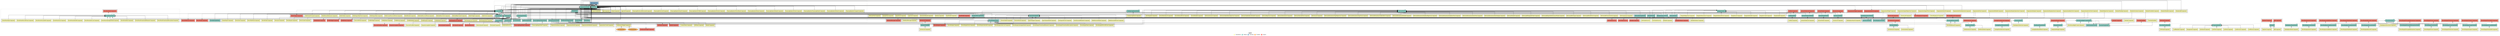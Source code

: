digraph dependencies { node [shape="rect", style="filled", colorscheme=set312]; ranksep=0.4; compound=false; remincross=true; splines=true; splines=ortho; rankdir=LR; rankdir=TB; rankdir=BT; label=<<table BORDER="0"> <tr> <td colspan="5" align="center"><b>Legend</b></td> </tr> <tr> <td> <table BORDER="0"> <tr> <td bgcolor="#ffffb3" width="20"></td> <td>  Declarations</td> </tr> </table> </td> <td> <table BORDER="0"> <tr> <td bgcolor="#8dd3c7" width="20"></td> <td>  Module</td> </tr> </table> </td> <td> <table BORDER="0"> <tr> <td bgcolor="#80b1d3" width="20"></td> <td>  Bootstrap</td> </tr> </table> </td> <td> <table BORDER="0"> <tr> <td bgcolor="#fdb462" width="20"></td> <td>  Providers</td> </tr> </table> </td> <td> <table BORDER="0"> <tr> <td bgcolor="#fb8072" width="20"></td> <td>  Exports</td> </tr> </table> </td> </tr></table>>; ratio=compress; fontname="sans-serif";  subgraph "cluster_AccountModule" { label=""; style="dotted";node [shape="folder", fillcolor=1]; subgraph cluster_AccountModule_declarations { style="solid";node [style="filled", shape="rect"]; }    subgraph cluster_AccountModule_imports { style="solid"; node [style="filled", fillcolor=1, shape="rect"];   }     subgraph cluster_AccountModule_exports { style="solid";node [style="filled", fillcolor=4, shape="rect"];}    subgraph cluster_AccountModule_bootstrap { style="solid"; node [style="filled", fillcolor=5, shape="rect"];  }    subgraph cluster_AccountModule_providers { style="solid"; node [style="filled", fillcolor=6, shape="rect"];   }     }  subgraph "cluster_ActionsListModule" { label=""; style="dotted";node [shape="folder", fillcolor=1]; subgraph cluster_ActionsListModule_declarations { style="solid";node [style="filled", shape="rect"]; node [fillcolor=2]; "ActionsListComponent"; }  "ActionsListComponent" -> "ActionsListModule" [style="solid", lhead="cluster_ActionsListModule" ltail="cluster_ActionsListModule_declarations"]; subgraph "cluster_ActionsListModule_ActionsListComponent_providers" { style="solid";  }    subgraph cluster_ActionsListModule_imports { style="solid"; node [style="filled", fillcolor=1, shape="rect"];   }     subgraph cluster_ActionsListModule_exports { style="solid";node [style="filled", fillcolor=4, shape="rect"];"ActionsListComponent " [label="ActionsListComponent ", shape="rect"]}  "ActionsListModule" -> "ActionsListComponent " [style="dashed", ltail="cluster_ActionsListModule" lhead="cluster_ActionsListModule_exports"];    subgraph cluster_ActionsListModule_bootstrap { style="solid"; node [style="filled", fillcolor=5, shape="rect"];  }    subgraph cluster_ActionsListModule_providers { style="solid"; node [style="filled", fillcolor=6, shape="rect"];   }     }  subgraph "cluster_ActionsPickerListModule" { label=""; style="dotted";node [shape="folder", fillcolor=1]; subgraph cluster_ActionsPickerListModule_declarations { style="solid";node [style="filled", shape="rect"]; node [fillcolor=2]; "ActionsPickerListComponent"; }  "ActionsPickerListComponent" -> "ActionsPickerListModule" [style="solid", lhead="cluster_ActionsPickerListModule" ltail="cluster_ActionsPickerListModule_declarations"]; subgraph "cluster_ActionsPickerListModule_ActionsPickerListComponent_providers" { style="solid";  }    subgraph cluster_ActionsPickerListModule_imports { style="solid"; node [style="filled", fillcolor=1, shape="rect"];   }     subgraph cluster_ActionsPickerListModule_exports { style="solid";node [style="filled", fillcolor=4, shape="rect"];"ActionsPickerListComponent " [label="ActionsPickerListComponent ", shape="rect"]}  "ActionsPickerListModule" -> "ActionsPickerListComponent " [style="dashed", ltail="cluster_ActionsPickerListModule" lhead="cluster_ActionsPickerListModule_exports"];    subgraph cluster_ActionsPickerListModule_bootstrap { style="solid"; node [style="filled", fillcolor=5, shape="rect"];  }    subgraph cluster_ActionsPickerListModule_providers { style="solid"; node [style="filled", fillcolor=6, shape="rect"];   }     }  subgraph "cluster_ActionsPickerModule" { label=""; style="dotted";node [shape="folder", fillcolor=1]; subgraph cluster_ActionsPickerModule_declarations { style="solid";node [style="filled", shape="rect"]; node [fillcolor=2]; "ActionsPickerComponent"; }  "ActionsPickerComponent" -> "ActionsPickerModule" [style="solid", lhead="cluster_ActionsPickerModule" ltail="cluster_ActionsPickerModule_declarations"]; subgraph "cluster_ActionsPickerModule_ActionsPickerComponent_providers" { style="solid";  }    subgraph cluster_ActionsPickerModule_imports { style="solid"; node [style="filled", fillcolor=1, shape="rect"];   }     subgraph cluster_ActionsPickerModule_exports { style="solid";node [style="filled", fillcolor=4, shape="rect"];"ActionsPickerComponent " [label="ActionsPickerComponent ", shape="rect"]}  "ActionsPickerModule" -> "ActionsPickerComponent " [style="dashed", ltail="cluster_ActionsPickerModule" lhead="cluster_ActionsPickerModule_exports"];    subgraph cluster_ActionsPickerModule_bootstrap { style="solid"; node [style="filled", fillcolor=5, shape="rect"];  }    subgraph cluster_ActionsPickerModule_providers { style="solid"; node [style="filled", fillcolor=6, shape="rect"];   }     }  subgraph "cluster_AppModule" { label=""; style="dotted";node [shape="folder", fillcolor=1]; subgraph cluster_AppModule_declarations { style="solid";node [style="filled", shape="rect"]; node [fillcolor=2]; "AppComponent"; node [fillcolor=2]; "LayoutComponent"; }  "AppComponent" -> "AppModule" [style="solid", lhead="cluster_AppModule" ltail="cluster_AppModule_declarations"]; subgraph "cluster_AppModule_AppComponent_providers" { style="solid";  }  "LayoutComponent" -> "AppModule" [style="solid", lhead="cluster_AppModule" ltail="cluster_AppModule_declarations"]; subgraph "cluster_AppModule_LayoutComponent_providers" { style="solid";  }    subgraph cluster_AppModule_imports { style="solid"; node [style="filled", fillcolor=1, shape="rect"];    "AccountModule" [label="AccountModule", shape="folder"];    "AppRoutingModule" [label="AppRoutingModule", shape="folder"];    "AuthModule" [label="AuthModule", shape="folder"];    "KeyManagerModule" [label="KeyManagerModule", shape="folder"];    "MovieModule" [label="MovieModule", shape="folder"];    "NoOrganizationModule" [label="NoOrganizationModule", shape="folder"];    "NotificationWidgetModule" [label="NotificationWidgetModule", shape="folder"];    "OrganizationModule" [label="OrganizationModule", shape="folder"];    "ProfileModule" [label="ProfileModule", shape="folder"];    "ToolbarModule" [label="ToolbarModule", shape="folder"];    "UiFormModule" [label="UiFormModule", shape="folder"];    "UploadModule" [label="UploadModule", shape="folder"];    "WalletModule" [label="WalletModule", shape="folder"];   }    "AccountModule" -> "AppModule" [lhead="cluster_AppModule", ltail="cluster_AppModule_imports"];    "AppRoutingModule" -> "AppModule" [lhead="cluster_AppModule", ltail="cluster_AppModule_imports"];    "AuthModule" -> "AppModule" [lhead="cluster_AppModule", ltail="cluster_AppModule_imports"];    "KeyManagerModule" -> "AppModule" [lhead="cluster_AppModule", ltail="cluster_AppModule_imports"];    "MovieModule" -> "AppModule" [lhead="cluster_AppModule", ltail="cluster_AppModule_imports"];    "NoOrganizationModule" -> "AppModule" [lhead="cluster_AppModule", ltail="cluster_AppModule_imports"];    "NotificationWidgetModule" -> "AppModule" [lhead="cluster_AppModule", ltail="cluster_AppModule_imports"];    "OrganizationModule" -> "AppModule" [lhead="cluster_AppModule", ltail="cluster_AppModule_imports"];    "ProfileModule" -> "AppModule" [lhead="cluster_AppModule", ltail="cluster_AppModule_imports"];    "ToolbarModule" -> "AppModule" [lhead="cluster_AppModule", ltail="cluster_AppModule_imports"];    "UiFormModule" -> "AppModule" [lhead="cluster_AppModule", ltail="cluster_AppModule_imports"];    "UploadModule" -> "AppModule" [lhead="cluster_AppModule", ltail="cluster_AppModule_imports"];    "WalletModule" -> "AppModule" [lhead="cluster_AppModule", ltail="cluster_AppModule_imports"];     subgraph cluster_AppModule_exports { style="solid";node [style="filled", fillcolor=4, shape="rect"];}    subgraph cluster_AppModule_bootstrap { style="solid"; node [style="filled", fillcolor=5, shape="rect"];  "AppComponent " [label="AppComponent ", shape="rect"]  }  "AppModule" -> "AppComponent " [style="dotted", lhead="cluster_AppModule_bootstrap" ltail="cluster_AppModule"];    subgraph cluster_AppModule_providers { style="solid"; node [style="filled", fillcolor=6, shape="rect"];   }     }  subgraph "cluster_AppModule" { label=""; style="dotted";node [shape="folder", fillcolor=1]; subgraph cluster_AppModule_declarations { style="solid";node [style="filled", shape="rect"]; node [fillcolor=2]; "AppComponent"; node [fillcolor=2]; "FinancingExplorerCompareComponent"; node [fillcolor=2]; "FinancingExplorerDetailsComponent"; node [fillcolor=2]; "FinancingExplorerFinancingDetailsComponent"; node [fillcolor=2]; "FinancingExplorerFooterComponent"; node [fillcolor=2]; "FinancingExplorerHeaderComponent"; node [fillcolor=2]; "FinancingExplorerHomeComponent"; node [fillcolor=2]; "FinancingExplorerMovieHomeComponent"; node [fillcolor=2]; "FinancingExplorerNavbarComponent"; node [fillcolor=2]; "FinancingExplorerProfileComponent"; node [fillcolor=2]; "FinancingExplorerSearchComponent"; node [fillcolor=2]; "FinancingMovieCardComponent"; node [fillcolor=2]; "FinancingMovieCardHorizontalComponent"; }  "AppComponent" -> "AppModule" [style="solid", lhead="cluster_AppModule" ltail="cluster_AppModule_declarations"]; subgraph "cluster_AppModule_AppComponent_providers" { style="solid";  }  "FinancingExplorerCompareComponent" -> "AppModule" [style="solid", lhead="cluster_AppModule" ltail="cluster_AppModule_declarations"]; subgraph "cluster_AppModule_FinancingExplorerCompareComponent_providers" { style="solid";  }  "FinancingExplorerDetailsComponent" -> "AppModule" [style="solid", lhead="cluster_AppModule" ltail="cluster_AppModule_declarations"]; subgraph "cluster_AppModule_FinancingExplorerDetailsComponent_providers" { style="solid";  }  "FinancingExplorerFinancingDetailsComponent" -> "AppModule" [style="solid", lhead="cluster_AppModule" ltail="cluster_AppModule_declarations"]; subgraph "cluster_AppModule_FinancingExplorerFinancingDetailsComponent_providers" { style="solid";  }  "FinancingExplorerFooterComponent" -> "AppModule" [style="solid", lhead="cluster_AppModule" ltail="cluster_AppModule_declarations"]; subgraph "cluster_AppModule_FinancingExplorerFooterComponent_providers" { style="solid";  }  "FinancingExplorerHeaderComponent" -> "AppModule" [style="solid", lhead="cluster_AppModule" ltail="cluster_AppModule_declarations"]; subgraph "cluster_AppModule_FinancingExplorerHeaderComponent_providers" { style="solid";  }  "FinancingExplorerHomeComponent" -> "AppModule" [style="solid", lhead="cluster_AppModule" ltail="cluster_AppModule_declarations"]; subgraph "cluster_AppModule_FinancingExplorerHomeComponent_providers" { style="solid";  }  "FinancingExplorerMovieHomeComponent" -> "AppModule" [style="solid", lhead="cluster_AppModule" ltail="cluster_AppModule_declarations"]; subgraph "cluster_AppModule_FinancingExplorerMovieHomeComponent_providers" { style="solid";  }  "FinancingExplorerNavbarComponent" -> "AppModule" [style="solid", lhead="cluster_AppModule" ltail="cluster_AppModule_declarations"]; subgraph "cluster_AppModule_FinancingExplorerNavbarComponent_providers" { style="solid";  }  "FinancingExplorerProfileComponent" -> "AppModule" [style="solid", lhead="cluster_AppModule" ltail="cluster_AppModule_declarations"]; subgraph "cluster_AppModule_FinancingExplorerProfileComponent_providers" { style="solid";  }  "FinancingExplorerSearchComponent" -> "AppModule" [style="solid", lhead="cluster_AppModule" ltail="cluster_AppModule_declarations"]; subgraph "cluster_AppModule_FinancingExplorerSearchComponent_providers" { style="solid";  }  "FinancingMovieCardComponent" -> "AppModule" [style="solid", lhead="cluster_AppModule" ltail="cluster_AppModule_declarations"]; subgraph "cluster_AppModule_FinancingMovieCardComponent_providers" { style="solid";  }  "FinancingMovieCardHorizontalComponent" -> "AppModule" [style="solid", lhead="cluster_AppModule" ltail="cluster_AppModule_declarations"]; subgraph "cluster_AppModule_FinancingMovieCardHorizontalComponent_providers" { style="solid";  }    subgraph cluster_AppModule_imports { style="solid"; node [style="filled", fillcolor=1, shape="rect"];    "AccountModule" [label="AccountModule", shape="folder"];    "AppRoutingModule" [label="AppRoutingModule", shape="folder"];    "AuthModule" [label="AuthModule", shape="folder"];    "FinancingRangeSliderModule" [label="FinancingRangeSliderModule", shape="folder"];    "KeyManagerModule" [label="KeyManagerModule", shape="folder"];    "MovieModule" [label="MovieModule", shape="folder"];    "ProfileModule" [label="ProfileModule", shape="folder"];    "ToolbarModule" [label="ToolbarModule", shape="folder"];    "UtilsModule" [label="UtilsModule", shape="folder"];    "WalletModule" [label="WalletModule", shape="folder"];   }    "AccountModule" -> "AppModule" [lhead="cluster_AppModule", ltail="cluster_AppModule_imports"];    "AppRoutingModule" -> "AppModule" [lhead="cluster_AppModule", ltail="cluster_AppModule_imports"];    "AuthModule" -> "AppModule" [lhead="cluster_AppModule", ltail="cluster_AppModule_imports"];    "FinancingRangeSliderModule" -> "AppModule" [lhead="cluster_AppModule", ltail="cluster_AppModule_imports"];    "KeyManagerModule" -> "AppModule" [lhead="cluster_AppModule", ltail="cluster_AppModule_imports"];    "MovieModule" -> "AppModule" [lhead="cluster_AppModule", ltail="cluster_AppModule_imports"];    "ProfileModule" -> "AppModule" [lhead="cluster_AppModule", ltail="cluster_AppModule_imports"];    "ToolbarModule" -> "AppModule" [lhead="cluster_AppModule", ltail="cluster_AppModule_imports"];    "UtilsModule" -> "AppModule" [lhead="cluster_AppModule", ltail="cluster_AppModule_imports"];    "WalletModule" -> "AppModule" [lhead="cluster_AppModule", ltail="cluster_AppModule_imports"];     subgraph cluster_AppModule_exports { style="solid";node [style="filled", fillcolor=4, shape="rect"];}    subgraph cluster_AppModule_bootstrap { style="solid"; node [style="filled", fillcolor=5, shape="rect"];  "AppComponent " [label="AppComponent ", shape="rect"]  }  "AppModule" -> "AppComponent " [style="dotted", lhead="cluster_AppModule_bootstrap" ltail="cluster_AppModule"];    subgraph cluster_AppModule_providers { style="solid"; node [style="filled", fillcolor=6, shape="rect"];   }     }  subgraph "cluster_AppModule" { label=""; style="dotted";node [shape="folder", fillcolor=1]; subgraph cluster_AppModule_declarations { style="solid";node [style="filled", shape="rect"]; node [fillcolor=2]; "AppComponent"; node [fillcolor=2]; "AppGridComponent"; node [fillcolor=2]; "HomeComponent"; }  "AppComponent" -> "AppModule" [style="solid", lhead="cluster_AppModule" ltail="cluster_AppModule_declarations"]; subgraph "cluster_AppModule_AppComponent_providers" { style="solid";  }  "AppGridComponent" -> "AppModule" [style="solid", lhead="cluster_AppModule" ltail="cluster_AppModule_declarations"]; subgraph "cluster_AppModule_AppGridComponent_providers" { style="solid";  }  "HomeComponent" -> "AppModule" [style="solid", lhead="cluster_AppModule" ltail="cluster_AppModule_declarations"]; subgraph "cluster_AppModule_HomeComponent_providers" { style="solid";  }    subgraph cluster_AppModule_imports { style="solid"; node [style="filled", fillcolor=1, shape="rect"];    "AccountModule" [label="AccountModule", shape="folder"];    "AppRoutingModule" [label="AppRoutingModule", shape="folder"];    "AuthModule" [label="AuthModule", shape="folder"];    "KeyManagerModule" [label="KeyManagerModule", shape="folder"];    "NotificationWidgetModule" [label="NotificationWidgetModule", shape="folder"];    "OrganizationModule" [label="OrganizationModule", shape="folder"];    "ProfileModule" [label="ProfileModule", shape="folder"];    "ToolbarModule" [label="ToolbarModule", shape="folder"];    "UiFormModule" [label="UiFormModule", shape="folder"];    "UploadModule" [label="UploadModule", shape="folder"];    "WalletModule" [label="WalletModule", shape="folder"];   }    "AccountModule" -> "AppModule" [lhead="cluster_AppModule", ltail="cluster_AppModule_imports"];    "AppRoutingModule" -> "AppModule" [lhead="cluster_AppModule", ltail="cluster_AppModule_imports"];    "AuthModule" -> "AppModule" [lhead="cluster_AppModule", ltail="cluster_AppModule_imports"];    "KeyManagerModule" -> "AppModule" [lhead="cluster_AppModule", ltail="cluster_AppModule_imports"];    "NotificationWidgetModule" -> "AppModule" [lhead="cluster_AppModule", ltail="cluster_AppModule_imports"];    "OrganizationModule" -> "AppModule" [lhead="cluster_AppModule", ltail="cluster_AppModule_imports"];    "ProfileModule" -> "AppModule" [lhead="cluster_AppModule", ltail="cluster_AppModule_imports"];    "ToolbarModule" -> "AppModule" [lhead="cluster_AppModule", ltail="cluster_AppModule_imports"];    "UiFormModule" -> "AppModule" [lhead="cluster_AppModule", ltail="cluster_AppModule_imports"];    "UploadModule" -> "AppModule" [lhead="cluster_AppModule", ltail="cluster_AppModule_imports"];    "WalletModule" -> "AppModule" [lhead="cluster_AppModule", ltail="cluster_AppModule_imports"];     subgraph cluster_AppModule_exports { style="solid";node [style="filled", fillcolor=4, shape="rect"];}    subgraph cluster_AppModule_bootstrap { style="solid"; node [style="filled", fillcolor=5, shape="rect"];  "AppComponent " [label="AppComponent ", shape="rect"]  }  "AppModule" -> "AppComponent " [style="dotted", lhead="cluster_AppModule_bootstrap" ltail="cluster_AppModule"];    subgraph cluster_AppModule_providers { style="solid"; node [style="filled", fillcolor=6, shape="rect"];   }     }  subgraph "cluster_AppModule" { label=""; style="dotted";node [shape="folder", fillcolor=1]; subgraph cluster_AppModule_declarations { style="solid";node [style="filled", shape="rect"]; node [fillcolor=2]; "AppComponent"; }  "AppComponent" -> "AppModule" [style="solid", lhead="cluster_AppModule" ltail="cluster_AppModule_declarations"]; subgraph "cluster_AppModule_AppComponent_providers" { style="solid";  }    subgraph cluster_AppModule_imports { style="solid"; node [style="filled", fillcolor=1, shape="rect"];    "AccountModule" [label="AccountModule", shape="folder"];    "AppRoutingModule" [label="AppRoutingModule", shape="folder"];    "KeyManagerModule" [label="KeyManagerModule", shape="folder"];    "MovieModule" [label="MovieModule", shape="folder"];    "NotificationWidgetModule" [label="NotificationWidgetModule", shape="folder"];    "OrganizationModule" [label="OrganizationModule", shape="folder"];    "ProfileModule" [label="ProfileModule", shape="folder"];    "ToolbarModule" [label="ToolbarModule", shape="folder"];    "WalletModule" [label="WalletModule", shape="folder"];   }    "AccountModule" -> "AppModule" [lhead="cluster_AppModule", ltail="cluster_AppModule_imports"];    "AppRoutingModule" -> "AppModule" [lhead="cluster_AppModule", ltail="cluster_AppModule_imports"];    "KeyManagerModule" -> "AppModule" [lhead="cluster_AppModule", ltail="cluster_AppModule_imports"];    "MovieModule" -> "AppModule" [lhead="cluster_AppModule", ltail="cluster_AppModule_imports"];    "NotificationWidgetModule" -> "AppModule" [lhead="cluster_AppModule", ltail="cluster_AppModule_imports"];    "OrganizationModule" -> "AppModule" [lhead="cluster_AppModule", ltail="cluster_AppModule_imports"];    "ProfileModule" -> "AppModule" [lhead="cluster_AppModule", ltail="cluster_AppModule_imports"];    "ToolbarModule" -> "AppModule" [lhead="cluster_AppModule", ltail="cluster_AppModule_imports"];    "WalletModule" -> "AppModule" [lhead="cluster_AppModule", ltail="cluster_AppModule_imports"];     subgraph cluster_AppModule_exports { style="solid";node [style="filled", fillcolor=4, shape="rect"];}    subgraph cluster_AppModule_bootstrap { style="solid"; node [style="filled", fillcolor=5, shape="rect"];  "AppComponent " [label="AppComponent ", shape="rect"]  }  "AppModule" -> "AppComponent " [style="dotted", lhead="cluster_AppModule_bootstrap" ltail="cluster_AppModule"];    subgraph cluster_AppModule_providers { style="solid"; node [style="filled", fillcolor=6, shape="rect"];   }     }  subgraph "cluster_AppModule" { label=""; style="dotted";node [shape="folder", fillcolor=1]; subgraph cluster_AppModule_declarations { style="solid";node [style="filled", shape="rect"]; node [fillcolor=2]; "AppComponent"; }  "AppComponent" -> "AppModule" [style="solid", lhead="cluster_AppModule" ltail="cluster_AppModule_declarations"]; subgraph "cluster_AppModule_AppComponent_providers" { style="solid";  }    subgraph cluster_AppModule_imports { style="solid"; node [style="filled", fillcolor=1, shape="rect"];    "AccountModule" [label="AccountModule", shape="folder"];    "AppRoutingModule" [label="AppRoutingModule", shape="folder"];    "KeyManagerModule" [label="KeyManagerModule", shape="folder"];    "MovieModule" [label="MovieModule", shape="folder"];    "NotificationWidgetModule" [label="NotificationWidgetModule", shape="folder"];    "OrganizationModule" [label="OrganizationModule", shape="folder"];    "ProfileModule" [label="ProfileModule", shape="folder"];    "ToolbarModule" [label="ToolbarModule", shape="folder"];    "WalletModule" [label="WalletModule", shape="folder"];   }    "AccountModule" -> "AppModule" [lhead="cluster_AppModule", ltail="cluster_AppModule_imports"];    "AppRoutingModule" -> "AppModule" [lhead="cluster_AppModule", ltail="cluster_AppModule_imports"];    "KeyManagerModule" -> "AppModule" [lhead="cluster_AppModule", ltail="cluster_AppModule_imports"];    "MovieModule" -> "AppModule" [lhead="cluster_AppModule", ltail="cluster_AppModule_imports"];    "NotificationWidgetModule" -> "AppModule" [lhead="cluster_AppModule", ltail="cluster_AppModule_imports"];    "OrganizationModule" -> "AppModule" [lhead="cluster_AppModule", ltail="cluster_AppModule_imports"];    "ProfileModule" -> "AppModule" [lhead="cluster_AppModule", ltail="cluster_AppModule_imports"];    "ToolbarModule" -> "AppModule" [lhead="cluster_AppModule", ltail="cluster_AppModule_imports"];    "WalletModule" -> "AppModule" [lhead="cluster_AppModule", ltail="cluster_AppModule_imports"];     subgraph cluster_AppModule_exports { style="solid";node [style="filled", fillcolor=4, shape="rect"];}    subgraph cluster_AppModule_bootstrap { style="solid"; node [style="filled", fillcolor=5, shape="rect"];  "AppComponent " [label="AppComponent ", shape="rect"]  }  "AppModule" -> "AppComponent " [style="dotted", lhead="cluster_AppModule_bootstrap" ltail="cluster_AppModule"];    subgraph cluster_AppModule_providers { style="solid"; node [style="filled", fillcolor=6, shape="rect"];   }     }  subgraph "cluster_AppRoutingModule" { label=""; style="dotted";node [shape="folder", fillcolor=1]; subgraph cluster_AppRoutingModule_declarations { style="solid";node [style="filled", shape="rect"]; }    subgraph cluster_AppRoutingModule_imports { style="solid"; node [style="filled", fillcolor=1, shape="rect"];   }     subgraph cluster_AppRoutingModule_exports { style="solid";node [style="filled", fillcolor=4, shape="rect"];}    subgraph cluster_AppRoutingModule_bootstrap { style="solid"; node [style="filled", fillcolor=5, shape="rect"];  }    subgraph cluster_AppRoutingModule_providers { style="solid"; node [style="filled", fillcolor=6, shape="rect"];   }     }  subgraph "cluster_AppRoutingModule" { label=""; style="dotted";node [shape="folder", fillcolor=1]; subgraph cluster_AppRoutingModule_declarations { style="solid";node [style="filled", shape="rect"]; }    subgraph cluster_AppRoutingModule_imports { style="solid"; node [style="filled", fillcolor=1, shape="rect"];   }     subgraph cluster_AppRoutingModule_exports { style="solid";node [style="filled", fillcolor=4, shape="rect"];}    subgraph cluster_AppRoutingModule_bootstrap { style="solid"; node [style="filled", fillcolor=5, shape="rect"];  }    subgraph cluster_AppRoutingModule_providers { style="solid"; node [style="filled", fillcolor=6, shape="rect"];   }     }  subgraph "cluster_AppRoutingModule" { label=""; style="dotted";node [shape="folder", fillcolor=1]; subgraph cluster_AppRoutingModule_declarations { style="solid";node [style="filled", shape="rect"]; }    subgraph cluster_AppRoutingModule_imports { style="solid"; node [style="filled", fillcolor=1, shape="rect"];   }     subgraph cluster_AppRoutingModule_exports { style="solid";node [style="filled", fillcolor=4, shape="rect"];}    subgraph cluster_AppRoutingModule_bootstrap { style="solid"; node [style="filled", fillcolor=5, shape="rect"];  }    subgraph cluster_AppRoutingModule_providers { style="solid"; node [style="filled", fillcolor=6, shape="rect"];   }     }  subgraph "cluster_AppRoutingModule" { label=""; style="dotted";node [shape="folder", fillcolor=1]; subgraph cluster_AppRoutingModule_declarations { style="solid";node [style="filled", shape="rect"]; }    subgraph cluster_AppRoutingModule_imports { style="solid"; node [style="filled", fillcolor=1, shape="rect"];   }     subgraph cluster_AppRoutingModule_exports { style="solid";node [style="filled", fillcolor=4, shape="rect"];}    subgraph cluster_AppRoutingModule_bootstrap { style="solid"; node [style="filled", fillcolor=5, shape="rect"];  }    subgraph cluster_AppRoutingModule_providers { style="solid"; node [style="filled", fillcolor=6, shape="rect"];   }     }  subgraph "cluster_AppRoutingModule" { label=""; style="dotted";node [shape="folder", fillcolor=1]; subgraph cluster_AppRoutingModule_declarations { style="solid";node [style="filled", shape="rect"]; }    subgraph cluster_AppRoutingModule_imports { style="solid"; node [style="filled", fillcolor=1, shape="rect"];   }     subgraph cluster_AppRoutingModule_exports { style="solid";node [style="filled", fillcolor=4, shape="rect"];}    subgraph cluster_AppRoutingModule_bootstrap { style="solid"; node [style="filled", fillcolor=5, shape="rect"];  }    subgraph cluster_AppRoutingModule_providers { style="solid"; node [style="filled", fillcolor=6, shape="rect"];   }     }  subgraph "cluster_AuthModule" { label=""; style="dotted";node [shape="folder", fillcolor=1]; subgraph cluster_AuthModule_declarations { style="solid";node [style="filled", shape="rect"]; node [fillcolor=2]; "EmailVerifyComponent"; node [fillcolor=2]; "IdentityComponent"; node [fillcolor=2]; "IdentityFeedbackComponent"; node [fillcolor=2]; "LoginViewComponent"; node [fillcolor=2]; "SigninFormComponent"; node [fillcolor=2]; "SignupFormComponent"; node [fillcolor=2]; "WelcomeViewComponent"; }  "EmailVerifyComponent" -> "AuthModule" [style="solid", lhead="cluster_AuthModule" ltail="cluster_AuthModule_declarations"]; subgraph "cluster_AuthModule_EmailVerifyComponent_providers" { style="solid";  }  "IdentityComponent" -> "AuthModule" [style="solid", lhead="cluster_AuthModule" ltail="cluster_AuthModule_declarations"]; subgraph "cluster_AuthModule_IdentityComponent_providers" { style="solid";  }  "IdentityFeedbackComponent" -> "AuthModule" [style="solid", lhead="cluster_AuthModule" ltail="cluster_AuthModule_declarations"]; subgraph "cluster_AuthModule_IdentityFeedbackComponent_providers" { style="solid";  }  "LoginViewComponent" -> "AuthModule" [style="solid", lhead="cluster_AuthModule" ltail="cluster_AuthModule_declarations"]; subgraph "cluster_AuthModule_LoginViewComponent_providers" { style="solid";  }  "SigninFormComponent" -> "AuthModule" [style="solid", lhead="cluster_AuthModule" ltail="cluster_AuthModule_declarations"]; subgraph "cluster_AuthModule_SigninFormComponent_providers" { style="solid";  }  "SignupFormComponent" -> "AuthModule" [style="solid", lhead="cluster_AuthModule" ltail="cluster_AuthModule_declarations"]; subgraph "cluster_AuthModule_SignupFormComponent_providers" { style="solid";  }  "WelcomeViewComponent" -> "AuthModule" [style="solid", lhead="cluster_AuthModule" ltail="cluster_AuthModule_declarations"]; subgraph "cluster_AuthModule_WelcomeViewComponent_providers" { style="solid";  }    subgraph cluster_AuthModule_imports { style="solid"; node [style="filled", fillcolor=1, shape="rect"];    "FeedbackMessageModule" [label="FeedbackMessageModule", shape="folder"];    "UiFormModule" [label="UiFormModule", shape="folder"];   }    "FeedbackMessageModule" -> "AuthModule" [lhead="cluster_AuthModule", ltail="cluster_AuthModule_imports"];    "UiFormModule" -> "AuthModule" [lhead="cluster_AuthModule", ltail="cluster_AuthModule_imports"];     subgraph cluster_AuthModule_exports { style="solid";node [style="filled", fillcolor=4, shape="rect"];"EmailVerifyComponent " [label="EmailVerifyComponent ", shape="rect"]}  "AuthModule" -> "EmailVerifyComponent " [style="dashed", ltail="cluster_AuthModule" lhead="cluster_AuthModule_exports"];    subgraph cluster_AuthModule_bootstrap { style="solid"; node [style="filled", fillcolor=5, shape="rect"];  }    subgraph cluster_AuthModule_providers { style="solid"; node [style="filled", fillcolor=6, shape="rect"];   }     }  subgraph "cluster_AvatarListModule" { label=""; style="dotted";node [shape="folder", fillcolor=1]; subgraph cluster_AvatarListModule_declarations { style="solid";node [style="filled", shape="rect"]; node [fillcolor=2]; "AvatarListComponent"; }  "AvatarListComponent" -> "AvatarListModule" [style="solid", lhead="cluster_AvatarListModule" ltail="cluster_AvatarListModule_declarations"]; subgraph "cluster_AvatarListModule_AvatarListComponent_providers" { style="solid";  }    subgraph cluster_AvatarListModule_imports { style="solid"; node [style="filled", fillcolor=1, shape="rect"];   }     subgraph cluster_AvatarListModule_exports { style="solid";node [style="filled", fillcolor=4, shape="rect"];"AvatarListComponent " [label="AvatarListComponent ", shape="rect"]}  "AvatarListModule" -> "AvatarListComponent " [style="dashed", ltail="cluster_AvatarListModule" lhead="cluster_AvatarListModule_exports"];    subgraph cluster_AvatarListModule_bootstrap { style="solid"; node [style="filled", fillcolor=5, shape="rect"];  }    subgraph cluster_AvatarListModule_providers { style="solid"; node [style="filled", fillcolor=6, shape="rect"];   }     }  subgraph "cluster_CatalogCompletionModule" { label=""; style="dotted";node [shape="folder", fillcolor=1]; subgraph cluster_CatalogCompletionModule_declarations { style="solid";node [style="filled", shape="rect"]; node [fillcolor=2]; "CatalogCompletionComponent"; }  "CatalogCompletionComponent" -> "CatalogCompletionModule" [style="solid", lhead="cluster_CatalogCompletionModule" ltail="cluster_CatalogCompletionModule_declarations"]; subgraph "cluster_CatalogCompletionModule_CatalogCompletionComponent_providers" { style="solid";  }    subgraph cluster_CatalogCompletionModule_imports { style="solid"; node [style="filled", fillcolor=1, shape="rect"];    "FeedbackMessageModule" [label="FeedbackMessageModule", shape="folder"];   }    "FeedbackMessageModule" -> "CatalogCompletionModule" [lhead="cluster_CatalogCompletionModule", ltail="cluster_CatalogCompletionModule_imports"];     subgraph cluster_CatalogCompletionModule_exports { style="solid";node [style="filled", fillcolor=4, shape="rect"];}    subgraph cluster_CatalogCompletionModule_bootstrap { style="solid"; node [style="filled", fillcolor=5, shape="rect"];  }    subgraph cluster_CatalogCompletionModule_providers { style="solid"; node [style="filled", fillcolor=6, shape="rect"];   }     }  subgraph "cluster_CatalogFormSelectionModule" { label=""; style="dotted";node [shape="folder", fillcolor=1]; subgraph cluster_CatalogFormSelectionModule_declarations { style="solid";node [style="filled", shape="rect"]; node [fillcolor=2]; "CatalogFormSelectionComponent"; }  "CatalogFormSelectionComponent" -> "CatalogFormSelectionModule" [style="solid", lhead="cluster_CatalogFormSelectionModule" ltail="cluster_CatalogFormSelectionModule_declarations"]; subgraph "cluster_CatalogFormSelectionModule_CatalogFormSelectionComponent_providers" { style="solid";  }    subgraph cluster_CatalogFormSelectionModule_imports { style="solid"; node [style="filled", fillcolor=1, shape="rect"];   }     subgraph cluster_CatalogFormSelectionModule_exports { style="solid";node [style="filled", fillcolor=4, shape="rect"];"CatalogFormSelectionComponent " [label="CatalogFormSelectionComponent ", shape="rect"]}  "CatalogFormSelectionModule" -> "CatalogFormSelectionComponent " [style="dashed", ltail="cluster_CatalogFormSelectionModule" lhead="cluster_CatalogFormSelectionModule_exports"];    subgraph cluster_CatalogFormSelectionModule_bootstrap { style="solid"; node [style="filled", fillcolor=5, shape="rect"];  }    subgraph cluster_CatalogFormSelectionModule_providers { style="solid"; node [style="filled", fillcolor=6, shape="rect"];   }     }  subgraph "cluster_CatalogModule" { label=""; style="dotted";node [shape="folder", fillcolor=1]; subgraph cluster_CatalogModule_declarations { style="solid";node [style="filled", shape="rect"]; }    subgraph cluster_CatalogModule_imports { style="solid"; node [style="filled", fillcolor=1, shape="rect"];   }     subgraph cluster_CatalogModule_exports { style="solid";node [style="filled", fillcolor=4, shape="rect"];}    subgraph cluster_CatalogModule_bootstrap { style="solid"; node [style="filled", fillcolor=5, shape="rect"];  }    subgraph cluster_CatalogModule_providers { style="solid"; node [style="filled", fillcolor=6, shape="rect"];   }     }  subgraph "cluster_ConfirmModule" { label=""; style="dotted";node [shape="folder", fillcolor=1]; subgraph cluster_ConfirmModule_declarations { style="solid";node [style="filled", shape="rect"]; node [fillcolor=2]; "ConfirmComponent"; }  "ConfirmComponent" -> "ConfirmModule" [style="solid", lhead="cluster_ConfirmModule" ltail="cluster_ConfirmModule_declarations"]; subgraph "cluster_ConfirmModule_ConfirmComponent_providers" { style="solid";  }    subgraph cluster_ConfirmModule_imports { style="solid"; node [style="filled", fillcolor=1, shape="rect"];   }     subgraph cluster_ConfirmModule_exports { style="solid";node [style="filled", fillcolor=4, shape="rect"];"ConfirmComponent " [label="ConfirmComponent ", shape="rect"]}  "ConfirmModule" -> "ConfirmComponent " [style="dashed", ltail="cluster_ConfirmModule" lhead="cluster_ConfirmModule_exports"];    subgraph cluster_ConfirmModule_bootstrap { style="solid"; node [style="filled", fillcolor=5, shape="rect"];  }    subgraph cluster_ConfirmModule_providers { style="solid"; node [style="filled", fillcolor=6, shape="rect"];   }     }  subgraph "cluster_DashboardHomeModule" { label=""; style="dotted";node [shape="folder", fillcolor=1]; subgraph cluster_DashboardHomeModule_declarations { style="solid";node [style="filled", shape="rect"]; node [fillcolor=2]; "CatalogDashboardHomeComponent"; }  "CatalogDashboardHomeComponent" -> "DashboardHomeModule" [style="solid", lhead="cluster_DashboardHomeModule" ltail="cluster_DashboardHomeModule_declarations"]; subgraph "cluster_DashboardHomeModule_CatalogDashboardHomeComponent_providers" { style="solid";  }    subgraph cluster_DashboardHomeModule_imports { style="solid"; node [style="filled", fillcolor=1, shape="rect"];   }     subgraph cluster_DashboardHomeModule_exports { style="solid";node [style="filled", fillcolor=4, shape="rect"];}    subgraph cluster_DashboardHomeModule_bootstrap { style="solid"; node [style="filled", fillcolor=5, shape="rect"];  }    subgraph cluster_DashboardHomeModule_providers { style="solid"; node [style="filled", fillcolor=6, shape="rect"];   }     }  subgraph "cluster_DatepickerModule" { label=""; style="dotted";node [shape="folder", fillcolor=1]; subgraph cluster_DatepickerModule_declarations { style="solid";node [style="filled", shape="rect"]; node [fillcolor=2]; "DatepickerRangeComponent"; }  "DatepickerRangeComponent" -> "DatepickerModule" [style="solid", lhead="cluster_DatepickerModule" ltail="cluster_DatepickerModule_declarations"]; subgraph "cluster_DatepickerModule_DatepickerRangeComponent_providers" { style="solid";  }    subgraph cluster_DatepickerModule_imports { style="solid"; node [style="filled", fillcolor=1, shape="rect"];   }     subgraph cluster_DatepickerModule_exports { style="solid";node [style="filled", fillcolor=4, shape="rect"];"DatepickerRangeComponent " [label="DatepickerRangeComponent ", shape="rect"]}  "DatepickerModule" -> "DatepickerRangeComponent " [style="dashed", ltail="cluster_DatepickerModule" lhead="cluster_DatepickerModule_exports"];    subgraph cluster_DatepickerModule_bootstrap { style="solid"; node [style="filled", fillcolor=5, shape="rect"];  }    subgraph cluster_DatepickerModule_providers { style="solid"; node [style="filled", fillcolor=6, shape="rect"];   }     }  subgraph "cluster_DeliveryModule" { label=""; style="dotted";node [shape="folder", fillcolor=1]; subgraph cluster_DeliveryModule_declarations { style="solid";node [style="filled", shape="rect"]; node [fillcolor=2]; "DeliveryActionsComponent"; node [fillcolor=2]; "DeliveryAddChooseStarterComponent"; node [fillcolor=2]; "DeliveryAddFindMovieComponent"; node [fillcolor=2]; "DeliveryAddSettingsComponent"; node [fillcolor=2]; "DeliveryAddSpecificDeliveryListPickerComponent"; node [fillcolor=2]; "DeliveryAddTemplatePickerComponent"; node [fillcolor=2]; "DeliveryEditableComponent"; node [fillcolor=2]; "DeliveryInformationsDatesDisplayComponent"; node [fillcolor=2]; "DeliveryInformationsDatesFormComponent"; node [fillcolor=2]; "DeliveryInformationsDeadlinesFormComponent"; node [fillcolor=2]; "DeliveryInformationsDeadlinesRepertoryComponent"; node [fillcolor=2]; "DeliveryInformationsEditableComponent"; node [fillcolor=2]; "DeliveryInformationsStakeholdersComponent"; node [fillcolor=2]; "DeliveryInformationsStepsFormComponent"; node [fillcolor=2]; "DeliveryInformationsStepsRepertoryComponent"; node [fillcolor=2]; "DeliveryListComponent"; node [fillcolor=2]; "DeliveryMaterialFormComponent"; node [fillcolor=2]; "DeliveryMaterialListComponent"; node [fillcolor=2]; "DeliveryRepertoryComponent"; node [fillcolor=2]; "DeliveryStakeholdersEditableComponent"; node [fillcolor=2]; "DeliveryStakeholdersRepertoryComponent"; node [fillcolor=2]; "DeliveryStatusesComponent"; node [fillcolor=2]; "MovieEditableComponent"; node [fillcolor=2]; "MovieMaterialFormComponent"; node [fillcolor=2]; "MovieMaterialListComponent"; node [fillcolor=2]; "NewTemplateComponent"; }  "DeliveryActionsComponent" -> "DeliveryModule" [style="solid", lhead="cluster_DeliveryModule" ltail="cluster_DeliveryModule_declarations"]; subgraph "cluster_DeliveryModule_DeliveryActionsComponent_providers" { style="solid";  }  "DeliveryAddChooseStarterComponent" -> "DeliveryModule" [style="solid", lhead="cluster_DeliveryModule" ltail="cluster_DeliveryModule_declarations"]; subgraph "cluster_DeliveryModule_DeliveryAddChooseStarterComponent_providers" { style="solid";  }  "DeliveryAddFindMovieComponent" -> "DeliveryModule" [style="solid", lhead="cluster_DeliveryModule" ltail="cluster_DeliveryModule_declarations"]; subgraph "cluster_DeliveryModule_DeliveryAddFindMovieComponent_providers" { style="solid";  }  "DeliveryAddSettingsComponent" -> "DeliveryModule" [style="solid", lhead="cluster_DeliveryModule" ltail="cluster_DeliveryModule_declarations"]; subgraph "cluster_DeliveryModule_DeliveryAddSettingsComponent_providers" { style="solid";  }  "DeliveryAddSpecificDeliveryListPickerComponent" -> "DeliveryModule" [style="solid", lhead="cluster_DeliveryModule" ltail="cluster_DeliveryModule_declarations"]; subgraph "cluster_DeliveryModule_DeliveryAddSpecificDeliveryListPickerComponent_providers" { style="solid";  }  "DeliveryAddTemplatePickerComponent" -> "DeliveryModule" [style="solid", lhead="cluster_DeliveryModule" ltail="cluster_DeliveryModule_declarations"]; subgraph "cluster_DeliveryModule_DeliveryAddTemplatePickerComponent_providers" { style="solid";  }  "DeliveryEditableComponent" -> "DeliveryModule" [style="solid", lhead="cluster_DeliveryModule" ltail="cluster_DeliveryModule_declarations"]; subgraph "cluster_DeliveryModule_DeliveryEditableComponent_providers" { style="solid";  }  "DeliveryInformationsDatesDisplayComponent" -> "DeliveryModule" [style="solid", lhead="cluster_DeliveryModule" ltail="cluster_DeliveryModule_declarations"]; subgraph "cluster_DeliveryModule_DeliveryInformationsDatesDisplayComponent_providers" { style="solid";  }  "DeliveryInformationsDatesFormComponent" -> "DeliveryModule" [style="solid", lhead="cluster_DeliveryModule" ltail="cluster_DeliveryModule_declarations"]; subgraph "cluster_DeliveryModule_DeliveryInformationsDatesFormComponent_providers" { style="solid";  }  "DeliveryInformationsDeadlinesFormComponent" -> "DeliveryModule" [style="solid", lhead="cluster_DeliveryModule" ltail="cluster_DeliveryModule_declarations"]; subgraph "cluster_DeliveryModule_DeliveryInformationsDeadlinesFormComponent_providers" { style="solid";  }  "DeliveryInformationsDeadlinesRepertoryComponent" -> "DeliveryModule" [style="solid", lhead="cluster_DeliveryModule" ltail="cluster_DeliveryModule_declarations"]; subgraph "cluster_DeliveryModule_DeliveryInformationsDeadlinesRepertoryComponent_providers" { style="solid";  }  "DeliveryInformationsEditableComponent" -> "DeliveryModule" [style="solid", lhead="cluster_DeliveryModule" ltail="cluster_DeliveryModule_declarations"]; subgraph "cluster_DeliveryModule_DeliveryInformationsEditableComponent_providers" { style="solid";  }  "DeliveryInformationsStakeholdersComponent" -> "DeliveryModule" [style="solid", lhead="cluster_DeliveryModule" ltail="cluster_DeliveryModule_declarations"]; subgraph "cluster_DeliveryModule_DeliveryInformationsStakeholdersComponent_providers" { style="solid";  }  "DeliveryInformationsStepsFormComponent" -> "DeliveryModule" [style="solid", lhead="cluster_DeliveryModule" ltail="cluster_DeliveryModule_declarations"]; subgraph "cluster_DeliveryModule_DeliveryInformationsStepsFormComponent_providers" { style="solid";  }  "DeliveryInformationsStepsRepertoryComponent" -> "DeliveryModule" [style="solid", lhead="cluster_DeliveryModule" ltail="cluster_DeliveryModule_declarations"]; subgraph "cluster_DeliveryModule_DeliveryInformationsStepsRepertoryComponent_providers" { style="solid";  }  "DeliveryListComponent" -> "DeliveryModule" [style="solid", lhead="cluster_DeliveryModule" ltail="cluster_DeliveryModule_declarations"]; subgraph "cluster_DeliveryModule_DeliveryListComponent_providers" { style="solid";  }  "DeliveryMaterialFormComponent" -> "DeliveryModule" [style="solid", lhead="cluster_DeliveryModule" ltail="cluster_DeliveryModule_declarations"]; subgraph "cluster_DeliveryModule_DeliveryMaterialFormComponent_providers" { style="solid";  }  "DeliveryMaterialListComponent" -> "DeliveryModule" [style="solid", lhead="cluster_DeliveryModule" ltail="cluster_DeliveryModule_declarations"]; subgraph "cluster_DeliveryModule_DeliveryMaterialListComponent_providers" { style="solid";  }  "DeliveryRepertoryComponent" -> "DeliveryModule" [style="solid", lhead="cluster_DeliveryModule" ltail="cluster_DeliveryModule_declarations"]; subgraph "cluster_DeliveryModule_DeliveryRepertoryComponent_providers" { style="solid";  }  "DeliveryStakeholdersEditableComponent" -> "DeliveryModule" [style="solid", lhead="cluster_DeliveryModule" ltail="cluster_DeliveryModule_declarations"]; subgraph "cluster_DeliveryModule_DeliveryStakeholdersEditableComponent_providers" { style="solid";  }  "DeliveryStakeholdersRepertoryComponent" -> "DeliveryModule" [style="solid", lhead="cluster_DeliveryModule" ltail="cluster_DeliveryModule_declarations"]; subgraph "cluster_DeliveryModule_DeliveryStakeholdersRepertoryComponent_providers" { style="solid";  }  "DeliveryStatusesComponent" -> "DeliveryModule" [style="solid", lhead="cluster_DeliveryModule" ltail="cluster_DeliveryModule_declarations"]; subgraph "cluster_DeliveryModule_DeliveryStatusesComponent_providers" { style="solid";  }  "MovieEditableComponent" -> "DeliveryModule" [style="solid", lhead="cluster_DeliveryModule" ltail="cluster_DeliveryModule_declarations"]; subgraph "cluster_DeliveryModule_MovieEditableComponent_providers" { style="solid";  }  "MovieMaterialFormComponent" -> "DeliveryModule" [style="solid", lhead="cluster_DeliveryModule" ltail="cluster_DeliveryModule_declarations"]; subgraph "cluster_DeliveryModule_MovieMaterialFormComponent_providers" { style="solid";  }  "MovieMaterialListComponent" -> "DeliveryModule" [style="solid", lhead="cluster_DeliveryModule" ltail="cluster_DeliveryModule_declarations"]; subgraph "cluster_DeliveryModule_MovieMaterialListComponent_providers" { style="solid";  }  "NewTemplateComponent" -> "DeliveryModule" [style="solid", lhead="cluster_DeliveryModule" ltail="cluster_DeliveryModule_declarations"]; subgraph "cluster_DeliveryModule_NewTemplateComponent_providers" { style="solid";  }    subgraph cluster_DeliveryModule_imports { style="solid"; node [style="filled", fillcolor=1, shape="rect"];    "ActionsListModule" [label="ActionsListModule", shape="folder"];    "ActionsPickerListModule" [label="ActionsPickerListModule", shape="folder"];    "ActionsPickerModule" [label="ActionsPickerModule", shape="folder"];    "AvatarListModule" [label="AvatarListModule", shape="folder"];    "ConfirmModule" [label="ConfirmModule", shape="folder"];    "DeliveryRoutingModule" [label="DeliveryRoutingModule", shape="folder"];    "EditableModule" [label="EditableModule", shape="folder"];    "EditableSidenavModule" [label="EditableSidenavModule", shape="folder"];    "FeedbackMessageModule" [label="FeedbackMessageModule", shape="folder"];    "MaterialModule" [label="MaterialModule", shape="folder"];    "MovieModule" [label="MovieModule", shape="folder"];    "OrganizationModule" [label="OrganizationModule", shape="folder"];    "UiFormModule" [label="UiFormModule", shape="folder"];   }    "ActionsListModule" -> "DeliveryModule" [lhead="cluster_DeliveryModule", ltail="cluster_DeliveryModule_imports"];    "ActionsPickerListModule" -> "DeliveryModule" [lhead="cluster_DeliveryModule", ltail="cluster_DeliveryModule_imports"];    "ActionsPickerModule" -> "DeliveryModule" [lhead="cluster_DeliveryModule", ltail="cluster_DeliveryModule_imports"];    "AvatarListModule" -> "DeliveryModule" [lhead="cluster_DeliveryModule", ltail="cluster_DeliveryModule_imports"];    "ConfirmModule" -> "DeliveryModule" [lhead="cluster_DeliveryModule", ltail="cluster_DeliveryModule_imports"];    "DeliveryRoutingModule" -> "DeliveryModule" [lhead="cluster_DeliveryModule", ltail="cluster_DeliveryModule_imports"];    "EditableModule" -> "DeliveryModule" [lhead="cluster_DeliveryModule", ltail="cluster_DeliveryModule_imports"];    "EditableSidenavModule" -> "DeliveryModule" [lhead="cluster_DeliveryModule", ltail="cluster_DeliveryModule_imports"];    "FeedbackMessageModule" -> "DeliveryModule" [lhead="cluster_DeliveryModule", ltail="cluster_DeliveryModule_imports"];    "MaterialModule" -> "DeliveryModule" [lhead="cluster_DeliveryModule", ltail="cluster_DeliveryModule_imports"];    "MovieModule" -> "DeliveryModule" [lhead="cluster_DeliveryModule", ltail="cluster_DeliveryModule_imports"];    "OrganizationModule" -> "DeliveryModule" [lhead="cluster_DeliveryModule", ltail="cluster_DeliveryModule_imports"];    "UiFormModule" -> "DeliveryModule" [lhead="cluster_DeliveryModule", ltail="cluster_DeliveryModule_imports"];     subgraph cluster_DeliveryModule_exports { style="solid";node [style="filled", fillcolor=4, shape="rect"];}    subgraph cluster_DeliveryModule_bootstrap { style="solid"; node [style="filled", fillcolor=5, shape="rect"];  }    subgraph cluster_DeliveryModule_providers { style="solid"; node [style="filled", fillcolor=6, shape="rect"];   }     }  subgraph "cluster_DeliveryRoutingModule" { label=""; style="dotted";node [shape="folder", fillcolor=1]; subgraph cluster_DeliveryRoutingModule_declarations { style="solid";node [style="filled", shape="rect"]; }    subgraph cluster_DeliveryRoutingModule_imports { style="solid"; node [style="filled", fillcolor=1, shape="rect"];   }     subgraph cluster_DeliveryRoutingModule_exports { style="solid";node [style="filled", fillcolor=4, shape="rect"];}    subgraph cluster_DeliveryRoutingModule_bootstrap { style="solid"; node [style="filled", fillcolor=5, shape="rect"];  }    subgraph cluster_DeliveryRoutingModule_providers { style="solid"; node [style="filled", fillcolor=6, shape="rect"];   }     }  subgraph "cluster_DistributionRightCreateModule" { label=""; style="dotted";node [shape="folder", fillcolor=1]; subgraph cluster_DistributionRightCreateModule_declarations { style="solid";node [style="filled", shape="rect"]; node [fillcolor=2]; "DistributionRightCreateComponent"; }  "DistributionRightCreateComponent" -> "DistributionRightCreateModule" [style="solid", lhead="cluster_DistributionRightCreateModule" ltail="cluster_DistributionRightCreateModule_declarations"]; subgraph "cluster_DistributionRightCreateModule_DistributionRightCreateComponent_providers" { style="solid";  }    subgraph cluster_DistributionRightCreateModule_imports { style="solid"; node [style="filled", fillcolor=1, shape="rect"];    "DatepickerModule" [label="DatepickerModule", shape="folder"];    "MonthCalendarModule" [label="MonthCalendarModule", shape="folder"];    "TranslateSlugModule" [label="TranslateSlugModule", shape="folder"];   }    "DatepickerModule" -> "DistributionRightCreateModule" [lhead="cluster_DistributionRightCreateModule", ltail="cluster_DistributionRightCreateModule_imports"];    "MonthCalendarModule" -> "DistributionRightCreateModule" [lhead="cluster_DistributionRightCreateModule", ltail="cluster_DistributionRightCreateModule_imports"];    "TranslateSlugModule" -> "DistributionRightCreateModule" [lhead="cluster_DistributionRightCreateModule", ltail="cluster_DistributionRightCreateModule_imports"];     subgraph cluster_DistributionRightCreateModule_exports { style="solid";node [style="filled", fillcolor=4, shape="rect"];}    subgraph cluster_DistributionRightCreateModule_bootstrap { style="solid"; node [style="filled", fillcolor=5, shape="rect"];  }    subgraph cluster_DistributionRightCreateModule_providers { style="solid"; node [style="filled", fillcolor=6, shape="rect"];   }     }  subgraph "cluster_EditableModule" { label=""; style="dotted";node [shape="folder", fillcolor=1]; subgraph cluster_EditableModule_declarations { style="solid";node [style="filled", shape="rect"]; node [fillcolor=2]; "EditModeDirective"; node [fillcolor=2]; "EditableComponent"; node [fillcolor=2]; "ViewModeDirective"; }  "EditModeDirective" -> "EditableModule" [style="solid", lhead="cluster_EditableModule" ltail="cluster_EditableModule_declarations"]; subgraph "cluster_EditableModule_EditModeDirective_providers" { style="solid";  }  "EditableComponent" -> "EditableModule" [style="solid", lhead="cluster_EditableModule" ltail="cluster_EditableModule_declarations"]; subgraph "cluster_EditableModule_EditableComponent_providers" { style="solid";  }  "ViewModeDirective" -> "EditableModule" [style="solid", lhead="cluster_EditableModule" ltail="cluster_EditableModule_declarations"]; subgraph "cluster_EditableModule_ViewModeDirective_providers" { style="solid";  }    subgraph cluster_EditableModule_imports { style="solid"; node [style="filled", fillcolor=1, shape="rect"];   }     subgraph cluster_EditableModule_exports { style="solid";node [style="filled", fillcolor=4, shape="rect"];"EditModeDirective " [label="EditModeDirective ", shape="rect"]"EditableComponent " [label="EditableComponent ", shape="rect"]"ViewModeDirective " [label="ViewModeDirective ", shape="rect"]}  "EditableModule" -> "EditModeDirective " [style="dashed", ltail="cluster_EditableModule" lhead="cluster_EditableModule_exports"];  "EditableModule" -> "EditableComponent " [style="dashed", ltail="cluster_EditableModule" lhead="cluster_EditableModule_exports"];  "EditableModule" -> "ViewModeDirective " [style="dashed", ltail="cluster_EditableModule" lhead="cluster_EditableModule_exports"];    subgraph cluster_EditableModule_bootstrap { style="solid"; node [style="filled", fillcolor=5, shape="rect"];  }    subgraph cluster_EditableModule_providers { style="solid"; node [style="filled", fillcolor=6, shape="rect"];   }     }  subgraph "cluster_EditableSidenavModule" { label=""; style="dotted";node [shape="folder", fillcolor=1]; subgraph cluster_EditableSidenavModule_declarations { style="solid";node [style="filled", shape="rect"]; node [fillcolor=2]; "EditableSidenavComponent"; }  "EditableSidenavComponent" -> "EditableSidenavModule" [style="solid", lhead="cluster_EditableSidenavModule" ltail="cluster_EditableSidenavModule_declarations"]; subgraph "cluster_EditableSidenavModule_EditableSidenavComponent_providers" { style="solid";  }    subgraph cluster_EditableSidenavModule_imports { style="solid"; node [style="filled", fillcolor=1, shape="rect"];   }     subgraph cluster_EditableSidenavModule_exports { style="solid";node [style="filled", fillcolor=4, shape="rect"];"EditableSidenavComponent " [label="EditableSidenavComponent ", shape="rect"]}  "EditableSidenavModule" -> "EditableSidenavComponent " [style="dashed", ltail="cluster_EditableSidenavModule" lhead="cluster_EditableSidenavModule_exports"];    subgraph cluster_EditableSidenavModule_bootstrap { style="solid"; node [style="filled", fillcolor=5, shape="rect"];  }    subgraph cluster_EditableSidenavModule_providers { style="solid"; node [style="filled", fillcolor=6, shape="rect"];   }     }  subgraph "cluster_ErrorNotFoundModule" { label=""; style="dotted";node [shape="folder", fillcolor=1]; subgraph cluster_ErrorNotFoundModule_declarations { style="solid";node [style="filled", shape="rect"]; node [fillcolor=2]; "NotFoundComponent"; }  "NotFoundComponent" -> "ErrorNotFoundModule" [style="solid", lhead="cluster_ErrorNotFoundModule" ltail="cluster_ErrorNotFoundModule_declarations"]; subgraph "cluster_ErrorNotFoundModule_NotFoundComponent_providers" { style="solid";  }    subgraph cluster_ErrorNotFoundModule_imports { style="solid"; node [style="filled", fillcolor=1, shape="rect"];   }     subgraph cluster_ErrorNotFoundModule_exports { style="solid";node [style="filled", fillcolor=4, shape="rect"];"NotFoundComponent " [label="NotFoundComponent ", shape="rect"]}  "ErrorNotFoundModule" -> "NotFoundComponent " [style="dashed", ltail="cluster_ErrorNotFoundModule" lhead="cluster_ErrorNotFoundModule_exports"];    subgraph cluster_ErrorNotFoundModule_bootstrap { style="solid"; node [style="filled", fillcolor=5, shape="rect"];  }    subgraph cluster_ErrorNotFoundModule_providers { style="solid"; node [style="filled", fillcolor=6, shape="rect"];   }     }  subgraph "cluster_FeedbackMessageModule" { label=""; style="dotted";node [shape="folder", fillcolor=1]; subgraph cluster_FeedbackMessageModule_declarations { style="solid";node [style="filled", shape="rect"]; node [fillcolor=2]; "FeedbackMessageComponent"; }  "FeedbackMessageComponent" -> "FeedbackMessageModule" [style="solid", lhead="cluster_FeedbackMessageModule" ltail="cluster_FeedbackMessageModule_declarations"]; subgraph "cluster_FeedbackMessageModule_FeedbackMessageComponent_providers" { style="solid";  }    subgraph cluster_FeedbackMessageModule_imports { style="solid"; node [style="filled", fillcolor=1, shape="rect"];   }     subgraph cluster_FeedbackMessageModule_exports { style="solid";node [style="filled", fillcolor=4, shape="rect"];"FeedbackMessageComponent " [label="FeedbackMessageComponent ", shape="rect"]}  "FeedbackMessageModule" -> "FeedbackMessageComponent " [style="dashed", ltail="cluster_FeedbackMessageModule" lhead="cluster_FeedbackMessageModule_exports"];    subgraph cluster_FeedbackMessageModule_bootstrap { style="solid"; node [style="filled", fillcolor=5, shape="rect"];  }    subgraph cluster_FeedbackMessageModule_providers { style="solid"; node [style="filled", fillcolor=6, shape="rect"];   }     }  subgraph "cluster_FinancingModule" { label=""; style="dotted";node [shape="folder", fillcolor=1]; subgraph cluster_FinancingModule_declarations { style="solid";node [style="filled", shape="rect"]; node [fillcolor=2]; "CardBlacklistComponent"; node [fillcolor=2]; "CardHistoryComponent"; node [fillcolor=2]; "CardInvestorComponent"; node [fillcolor=2]; "CardStatComponent"; node [fillcolor=2]; "CardViewComponent"; node [fillcolor=2]; "DashboardComponent"; node [fillcolor=2]; "ManagementComponent"; }  "CardBlacklistComponent" -> "FinancingModule" [style="solid", lhead="cluster_FinancingModule" ltail="cluster_FinancingModule_declarations"]; subgraph "cluster_FinancingModule_CardBlacklistComponent_providers" { style="solid";  }  "CardHistoryComponent" -> "FinancingModule" [style="solid", lhead="cluster_FinancingModule" ltail="cluster_FinancingModule_declarations"]; subgraph "cluster_FinancingModule_CardHistoryComponent_providers" { style="solid";  }  "CardInvestorComponent" -> "FinancingModule" [style="solid", lhead="cluster_FinancingModule" ltail="cluster_FinancingModule_declarations"]; subgraph "cluster_FinancingModule_CardInvestorComponent_providers" { style="solid";  }  "CardStatComponent" -> "FinancingModule" [style="solid", lhead="cluster_FinancingModule" ltail="cluster_FinancingModule_declarations"]; subgraph "cluster_FinancingModule_CardStatComponent_providers" { style="solid";  }  "CardViewComponent" -> "FinancingModule" [style="solid", lhead="cluster_FinancingModule" ltail="cluster_FinancingModule_declarations"]; subgraph "cluster_FinancingModule_CardViewComponent_providers" { style="solid";  }  "DashboardComponent" -> "FinancingModule" [style="solid", lhead="cluster_FinancingModule" ltail="cluster_FinancingModule_declarations"]; subgraph "cluster_FinancingModule_DashboardComponent_providers" { style="solid";  }  "ManagementComponent" -> "FinancingModule" [style="solid", lhead="cluster_FinancingModule" ltail="cluster_FinancingModule_declarations"]; subgraph "cluster_FinancingModule_ManagementComponent_providers" { style="solid";  }    subgraph cluster_FinancingModule_imports { style="solid"; node [style="filled", fillcolor=1, shape="rect"];   }     subgraph cluster_FinancingModule_exports { style="solid";node [style="filled", fillcolor=4, shape="rect"];}    subgraph cluster_FinancingModule_bootstrap { style="solid"; node [style="filled", fillcolor=5, shape="rect"];  }    subgraph cluster_FinancingModule_providers { style="solid"; node [style="filled", fillcolor=6, shape="rect"];   }     }  subgraph "cluster_FinancingRangeSliderModule" { label=""; style="dotted";node [shape="folder", fillcolor=1]; subgraph cluster_FinancingRangeSliderModule_declarations { style="solid";node [style="filled", shape="rect"]; node [fillcolor=2]; "FinancingRangeSliderComponent"; }  "FinancingRangeSliderComponent" -> "FinancingRangeSliderModule" [style="solid", lhead="cluster_FinancingRangeSliderModule" ltail="cluster_FinancingRangeSliderModule_declarations"]; subgraph "cluster_FinancingRangeSliderModule_FinancingRangeSliderComponent_providers" { style="solid";  }    subgraph cluster_FinancingRangeSliderModule_imports { style="solid"; node [style="filled", fillcolor=1, shape="rect"];   }     subgraph cluster_FinancingRangeSliderModule_exports { style="solid";node [style="filled", fillcolor=4, shape="rect"];"FinancingRangeSliderComponent " [label="FinancingRangeSliderComponent ", shape="rect"]}  "FinancingRangeSliderModule" -> "FinancingRangeSliderComponent " [style="dashed", ltail="cluster_FinancingRangeSliderModule" lhead="cluster_FinancingRangeSliderModule_exports"];    subgraph cluster_FinancingRangeSliderModule_bootstrap { style="solid"; node [style="filled", fillcolor=5, shape="rect"];  }    subgraph cluster_FinancingRangeSliderModule_providers { style="solid"; node [style="filled", fillcolor=6, shape="rect"];   }     }  subgraph "cluster_ImportMovieModule" { label=""; style="dotted";node [shape="folder", fillcolor=1]; subgraph cluster_ImportMovieModule_declarations { style="solid";node [style="filled", shape="rect"]; node [fillcolor=2]; "ImportSpreadsheetComponent"; node [fillcolor=2]; "ImportStepperComponent"; node [fillcolor=2]; "PreviewMovieComponent"; node [fillcolor=2]; "PreviewSheetComponent"; node [fillcolor=2]; "TableExtractedMoviesComponent"; node [fillcolor=2]; "TableExtractedSalesComponent"; node [fillcolor=2]; "ViewExtractedElementsComponent"; node [fillcolor=2]; "ViewImportErrorsComponent"; }  "ImportSpreadsheetComponent" -> "ImportMovieModule" [style="solid", lhead="cluster_ImportMovieModule" ltail="cluster_ImportMovieModule_declarations"]; subgraph "cluster_ImportMovieModule_ImportSpreadsheetComponent_providers" { style="solid";  }  "ImportStepperComponent" -> "ImportMovieModule" [style="solid", lhead="cluster_ImportMovieModule" ltail="cluster_ImportMovieModule_declarations"]; subgraph "cluster_ImportMovieModule_ImportStepperComponent_providers" { style="solid";  }  "PreviewMovieComponent" -> "ImportMovieModule" [style="solid", lhead="cluster_ImportMovieModule" ltail="cluster_ImportMovieModule_declarations"]; subgraph "cluster_ImportMovieModule_PreviewMovieComponent_providers" { style="solid";  }  "PreviewSheetComponent" -> "ImportMovieModule" [style="solid", lhead="cluster_ImportMovieModule" ltail="cluster_ImportMovieModule_declarations"]; subgraph "cluster_ImportMovieModule_PreviewSheetComponent_providers" { style="solid";  }  "TableExtractedMoviesComponent" -> "ImportMovieModule" [style="solid", lhead="cluster_ImportMovieModule" ltail="cluster_ImportMovieModule_declarations"]; subgraph "cluster_ImportMovieModule_TableExtractedMoviesComponent_providers" { style="solid";  }  "TableExtractedSalesComponent" -> "ImportMovieModule" [style="solid", lhead="cluster_ImportMovieModule" ltail="cluster_ImportMovieModule_declarations"]; subgraph "cluster_ImportMovieModule_TableExtractedSalesComponent_providers" { style="solid";  }  "ViewExtractedElementsComponent" -> "ImportMovieModule" [style="solid", lhead="cluster_ImportMovieModule" ltail="cluster_ImportMovieModule_declarations"]; subgraph "cluster_ImportMovieModule_ViewExtractedElementsComponent_providers" { style="solid";  }  "ViewImportErrorsComponent" -> "ImportMovieModule" [style="solid", lhead="cluster_ImportMovieModule" ltail="cluster_ImportMovieModule_declarations"]; subgraph "cluster_ImportMovieModule_ViewImportErrorsComponent_providers" { style="solid";  }    subgraph cluster_ImportMovieModule_imports { style="solid"; node [style="filled", fillcolor=1, shape="rect"];    "MovieDisplayModule" [label="MovieDisplayModule", shape="folder"];    "UiFormModule" [label="UiFormModule", shape="folder"];    "UploadModule" [label="UploadModule", shape="folder"];   }    "MovieDisplayModule" -> "ImportMovieModule" [lhead="cluster_ImportMovieModule", ltail="cluster_ImportMovieModule_imports"];    "UiFormModule" -> "ImportMovieModule" [lhead="cluster_ImportMovieModule", ltail="cluster_ImportMovieModule_imports"];    "UploadModule" -> "ImportMovieModule" [lhead="cluster_ImportMovieModule", ltail="cluster_ImportMovieModule_imports"];     subgraph cluster_ImportMovieModule_exports { style="solid";node [style="filled", fillcolor=4, shape="rect"];}    subgraph cluster_ImportMovieModule_bootstrap { style="solid"; node [style="filled", fillcolor=5, shape="rect"];  }    subgraph cluster_ImportMovieModule_providers { style="solid"; node [style="filled", fillcolor=6, shape="rect"];   }     }  subgraph "cluster_InvitationModule" { label=""; style="dotted";node [shape="folder", fillcolor=1]; subgraph cluster_InvitationModule_declarations { style="solid";node [style="filled", shape="rect"]; node [fillcolor=2]; "InvitationItemComponent"; node [fillcolor=2]; "InvitationListComponent"; }  "InvitationItemComponent" -> "InvitationModule" [style="solid", lhead="cluster_InvitationModule" ltail="cluster_InvitationModule_declarations"]; subgraph "cluster_InvitationModule_InvitationItemComponent_providers" { style="solid";  }  "InvitationListComponent" -> "InvitationModule" [style="solid", lhead="cluster_InvitationModule" ltail="cluster_InvitationModule_declarations"]; subgraph "cluster_InvitationModule_InvitationListComponent_providers" { style="solid";  }    subgraph cluster_InvitationModule_imports { style="solid"; node [style="filled", fillcolor=1, shape="rect"];   }     subgraph cluster_InvitationModule_exports { style="solid";node [style="filled", fillcolor=4, shape="rect"];"InvitationListComponent " [label="InvitationListComponent ", shape="rect"]}  "InvitationModule" -> "InvitationListComponent " [style="dashed", ltail="cluster_InvitationModule" lhead="cluster_InvitationModule_exports"];    subgraph cluster_InvitationModule_bootstrap { style="solid"; node [style="filled", fillcolor=5, shape="rect"];  }    subgraph cluster_InvitationModule_providers { style="solid"; node [style="filled", fillcolor=6, shape="rect"];   }     }  subgraph "cluster_IpModule" { label=""; style="dotted";node [shape="folder", fillcolor=1]; subgraph cluster_IpModule_declarations { style="solid";node [style="filled", shape="rect"]; node [fillcolor=2]; "AddComponent"; node [fillcolor=2]; "ExplorerComponent"; }  "AddComponent" -> "IpModule" [style="solid", lhead="cluster_IpModule" ltail="cluster_IpModule_declarations"]; subgraph "cluster_IpModule_AddComponent_providers" { style="solid";  }  "ExplorerComponent" -> "IpModule" [style="solid", lhead="cluster_IpModule" ltail="cluster_IpModule_declarations"]; subgraph "cluster_IpModule_ExplorerComponent_providers" { style="solid";  }    subgraph cluster_IpModule_imports { style="solid"; node [style="filled", fillcolor=1, shape="rect"];   }     subgraph cluster_IpModule_exports { style="solid";node [style="filled", fillcolor=4, shape="rect"];"AddComponent " [label="AddComponent ", shape="rect"]"ExplorerComponent " [label="ExplorerComponent ", shape="rect"]}  "IpModule" -> "AddComponent " [style="dashed", ltail="cluster_IpModule" lhead="cluster_IpModule_exports"];  "IpModule" -> "ExplorerComponent " [style="dashed", ltail="cluster_IpModule" lhead="cluster_IpModule_exports"];    subgraph cluster_IpModule_bootstrap { style="solid"; node [style="filled", fillcolor=5, shape="rect"];  }    subgraph cluster_IpModule_providers { style="solid"; node [style="filled", fillcolor=6, shape="rect"];   }     }  subgraph "cluster_KeyManagerModule" { label=""; style="dotted";node [shape="folder", fillcolor=1]; subgraph cluster_KeyManagerModule_declarations { style="solid";node [style="filled", shape="rect"]; node [fillcolor=2]; "KeyManagerItemComponent"; node [fillcolor=2]; "KeyManagerListComponent"; }  "KeyManagerItemComponent" -> "KeyManagerModule" [style="solid", lhead="cluster_KeyManagerModule" ltail="cluster_KeyManagerModule_declarations"]; subgraph "cluster_KeyManagerModule_KeyManagerItemComponent_providers" { style="solid";  }  "KeyManagerListComponent" -> "KeyManagerModule" [style="solid", lhead="cluster_KeyManagerModule" ltail="cluster_KeyManagerModule_declarations"]; subgraph "cluster_KeyManagerModule_KeyManagerListComponent_providers" { style="solid";  }    subgraph cluster_KeyManagerModule_imports { style="solid"; node [style="filled", fillcolor=1, shape="rect"];    "UiFormModule" [label="UiFormModule", shape="folder"];    "UploadModule" [label="UploadModule", shape="folder"];   }    "UiFormModule" -> "KeyManagerModule" [lhead="cluster_KeyManagerModule", ltail="cluster_KeyManagerModule_imports"];    "UploadModule" -> "KeyManagerModule" [lhead="cluster_KeyManagerModule", ltail="cluster_KeyManagerModule_imports"];     subgraph cluster_KeyManagerModule_exports { style="solid";node [style="filled", fillcolor=4, shape="rect"];"KeyManagerListComponent " [label="KeyManagerListComponent ", shape="rect"]}  "KeyManagerModule" -> "KeyManagerListComponent " [style="dashed", ltail="cluster_KeyManagerModule" lhead="cluster_KeyManagerModule_exports"];    subgraph cluster_KeyManagerModule_bootstrap { style="solid"; node [style="filled", fillcolor=5, shape="rect"];  }    subgraph cluster_KeyManagerModule_providers { style="solid"; node [style="filled", fillcolor=6, shape="rect"];   }     }  subgraph "cluster_MarketplaceHomeModule" { label=""; style="dotted";node [shape="folder", fillcolor=1]; subgraph cluster_MarketplaceHomeModule_declarations { style="solid";node [style="filled", shape="rect"]; node [fillcolor=2]; "MarketplaceHomeComponent"; }  "MarketplaceHomeComponent" -> "MarketplaceHomeModule" [style="solid", lhead="cluster_MarketplaceHomeModule" ltail="cluster_MarketplaceHomeModule_declarations"]; subgraph "cluster_MarketplaceHomeModule_MarketplaceHomeComponent_providers" { style="solid";  }    subgraph cluster_MarketplaceHomeModule_imports { style="solid"; node [style="filled", fillcolor=1, shape="rect"];   }     subgraph cluster_MarketplaceHomeModule_exports { style="solid";node [style="filled", fillcolor=4, shape="rect"];}    subgraph cluster_MarketplaceHomeModule_bootstrap { style="solid"; node [style="filled", fillcolor=5, shape="rect"];  }    subgraph cluster_MarketplaceHomeModule_providers { style="solid"; node [style="filled", fillcolor=6, shape="rect"];   }     }  subgraph "cluster_MarketplaceSearchModule" { label=""; style="dotted";node [shape="folder", fillcolor=1]; subgraph cluster_MarketplaceSearchModule_declarations { style="solid";node [style="filled", shape="rect"]; node [fillcolor=2]; "MarketplaceSearchComponent"; }  "MarketplaceSearchComponent" -> "MarketplaceSearchModule" [style="solid", lhead="cluster_MarketplaceSearchModule" ltail="cluster_MarketplaceSearchModule_declarations"]; subgraph "cluster_MarketplaceSearchModule_MarketplaceSearchComponent_providers" { style="solid";  }    subgraph cluster_MarketplaceSearchModule_imports { style="solid"; node [style="filled", fillcolor=1, shape="rect"];    "MovieCardModule" [label="MovieCardModule", shape="folder"];    "MovieDisplayListModule" [label="MovieDisplayListModule", shape="folder"];   }    "MovieCardModule" -> "MarketplaceSearchModule" [lhead="cluster_MarketplaceSearchModule", ltail="cluster_MarketplaceSearchModule_imports"];    "MovieDisplayListModule" -> "MarketplaceSearchModule" [lhead="cluster_MarketplaceSearchModule", ltail="cluster_MarketplaceSearchModule_imports"];     subgraph cluster_MarketplaceSearchModule_exports { style="solid";node [style="filled", fillcolor=4, shape="rect"];}    subgraph cluster_MarketplaceSearchModule_bootstrap { style="solid"; node [style="filled", fillcolor=5, shape="rect"];  }    subgraph cluster_MarketplaceSearchModule_providers { style="solid"; node [style="filled", fillcolor=6, shape="rect"];   }     }  subgraph "cluster_MaterialModule" { label=""; style="dotted";node [shape="folder", fillcolor=1]; subgraph cluster_MaterialModule_declarations { style="solid";node [style="filled", shape="rect"]; }    subgraph cluster_MaterialModule_imports { style="solid"; node [style="filled", fillcolor=1, shape="rect"];   }     subgraph cluster_MaterialModule_exports { style="solid";node [style="filled", fillcolor=4, shape="rect"];}    subgraph cluster_MaterialModule_bootstrap { style="solid"; node [style="filled", fillcolor=5, shape="rect"];  }    subgraph cluster_MaterialModule_providers { style="solid"; node [style="filled", fillcolor=6, shape="rect"];   }     }  subgraph "cluster_MonthCalendarModule" { label=""; style="dotted";node [shape="folder", fillcolor=1]; subgraph cluster_MonthCalendarModule_declarations { style="solid";node [style="filled", shape="rect"]; node [fillcolor=2]; "CalendarComponent"; }  "CalendarComponent" -> "MonthCalendarModule" [style="solid", lhead="cluster_MonthCalendarModule" ltail="cluster_MonthCalendarModule_declarations"]; subgraph "cluster_MonthCalendarModule_CalendarComponent_providers" { style="solid";  }    subgraph cluster_MonthCalendarModule_imports { style="solid"; node [style="filled", fillcolor=1, shape="rect"];   }     subgraph cluster_MonthCalendarModule_exports { style="solid";node [style="filled", fillcolor=4, shape="rect"];"CalendarComponent " [label="CalendarComponent ", shape="rect"]}  "MonthCalendarModule" -> "CalendarComponent " [style="dashed", ltail="cluster_MonthCalendarModule" lhead="cluster_MonthCalendarModule_exports"];    subgraph cluster_MonthCalendarModule_bootstrap { style="solid"; node [style="filled", fillcolor=5, shape="rect"];  }    subgraph cluster_MonthCalendarModule_providers { style="solid"; node [style="filled", fillcolor=6, shape="rect"];   }     }  subgraph "cluster_MovieCardModule" { label=""; style="dotted";node [shape="folder", fillcolor=1]; subgraph cluster_MovieCardModule_declarations { style="solid";node [style="filled", shape="rect"]; node [fillcolor=2]; "MovieCardComponent"; }  "MovieCardComponent" -> "MovieCardModule" [style="solid", lhead="cluster_MovieCardModule" ltail="cluster_MovieCardModule_declarations"]; subgraph "cluster_MovieCardModule_MovieCardComponent_providers" { style="solid";  }    subgraph cluster_MovieCardModule_imports { style="solid"; node [style="filled", fillcolor=1, shape="rect"];   }     subgraph cluster_MovieCardModule_exports { style="solid";node [style="filled", fillcolor=4, shape="rect"];"MovieCardComponent " [label="MovieCardComponent ", shape="rect"]}  "MovieCardModule" -> "MovieCardComponent " [style="dashed", ltail="cluster_MovieCardModule" lhead="cluster_MovieCardModule_exports"];    subgraph cluster_MovieCardModule_bootstrap { style="solid"; node [style="filled", fillcolor=5, shape="rect"];  }    subgraph cluster_MovieCardModule_providers { style="solid"; node [style="filled", fillcolor=6, shape="rect"];   }     }  subgraph "cluster_MovieDisplayAssetsModule" { label=""; style="dotted";node [shape="folder", fillcolor=1]; subgraph cluster_MovieDisplayAssetsModule_declarations { style="solid";node [style="filled", shape="rect"]; node [fillcolor=2]; "MovieDisplayAssetsComponent"; }  "MovieDisplayAssetsComponent" -> "MovieDisplayAssetsModule" [style="solid", lhead="cluster_MovieDisplayAssetsModule" ltail="cluster_MovieDisplayAssetsModule_declarations"]; subgraph "cluster_MovieDisplayAssetsModule_MovieDisplayAssetsComponent_providers" { style="solid";  }    subgraph cluster_MovieDisplayAssetsModule_imports { style="solid"; node [style="filled", fillcolor=1, shape="rect"];   }     subgraph cluster_MovieDisplayAssetsModule_exports { style="solid";node [style="filled", fillcolor=4, shape="rect"];"MovieDisplayAssetsComponent " [label="MovieDisplayAssetsComponent ", shape="rect"]}  "MovieDisplayAssetsModule" -> "MovieDisplayAssetsComponent " [style="dashed", ltail="cluster_MovieDisplayAssetsModule" lhead="cluster_MovieDisplayAssetsModule_exports"];    subgraph cluster_MovieDisplayAssetsModule_bootstrap { style="solid"; node [style="filled", fillcolor=5, shape="rect"];  }    subgraph cluster_MovieDisplayAssetsModule_providers { style="solid"; node [style="filled", fillcolor=6, shape="rect"];   }     }  subgraph "cluster_MovieDisplayAvailabilitiesModule" { label=""; style="dotted";node [shape="folder", fillcolor=1]; subgraph cluster_MovieDisplayAvailabilitiesModule_declarations { style="solid";node [style="filled", shape="rect"]; node [fillcolor=2]; "MovieDisplayAvailabilitiesComponent"; }  "MovieDisplayAvailabilitiesComponent" -> "MovieDisplayAvailabilitiesModule" [style="solid", lhead="cluster_MovieDisplayAvailabilitiesModule" ltail="cluster_MovieDisplayAvailabilitiesModule_declarations"]; subgraph "cluster_MovieDisplayAvailabilitiesModule_MovieDisplayAvailabilitiesComponent_providers" { style="solid";  }    subgraph cluster_MovieDisplayAvailabilitiesModule_imports { style="solid"; node [style="filled", fillcolor=1, shape="rect"];   }     subgraph cluster_MovieDisplayAvailabilitiesModule_exports { style="solid";node [style="filled", fillcolor=4, shape="rect"];"MovieDisplayAvailabilitiesComponent " [label="MovieDisplayAvailabilitiesComponent ", shape="rect"]}  "MovieDisplayAvailabilitiesModule" -> "MovieDisplayAvailabilitiesComponent " [style="dashed", ltail="cluster_MovieDisplayAvailabilitiesModule" lhead="cluster_MovieDisplayAvailabilitiesModule_exports"];    subgraph cluster_MovieDisplayAvailabilitiesModule_bootstrap { style="solid"; node [style="filled", fillcolor=5, shape="rect"];  }    subgraph cluster_MovieDisplayAvailabilitiesModule_providers { style="solid"; node [style="filled", fillcolor=6, shape="rect"];   }     }  subgraph "cluster_MovieDisplayFilmDetailsModule" { label=""; style="dotted";node [shape="folder", fillcolor=1]; subgraph cluster_MovieDisplayFilmDetailsModule_declarations { style="solid";node [style="filled", shape="rect"]; node [fillcolor=2]; "MovieDisplayFilmDetailsComponent"; }  "MovieDisplayFilmDetailsComponent" -> "MovieDisplayFilmDetailsModule" [style="solid", lhead="cluster_MovieDisplayFilmDetailsModule" ltail="cluster_MovieDisplayFilmDetailsModule_declarations"]; subgraph "cluster_MovieDisplayFilmDetailsModule_MovieDisplayFilmDetailsComponent_providers" { style="solid";  }    subgraph cluster_MovieDisplayFilmDetailsModule_imports { style="solid"; node [style="filled", fillcolor=1, shape="rect"];   }     subgraph cluster_MovieDisplayFilmDetailsModule_exports { style="solid";node [style="filled", fillcolor=4, shape="rect"];"MovieDisplayFilmDetailsComponent " [label="MovieDisplayFilmDetailsComponent ", shape="rect"]}  "MovieDisplayFilmDetailsModule" -> "MovieDisplayFilmDetailsComponent " [style="dashed", ltail="cluster_MovieDisplayFilmDetailsModule" lhead="cluster_MovieDisplayFilmDetailsModule_exports"];    subgraph cluster_MovieDisplayFilmDetailsModule_bootstrap { style="solid"; node [style="filled", fillcolor=5, shape="rect"];  }    subgraph cluster_MovieDisplayFilmDetailsModule_providers { style="solid"; node [style="filled", fillcolor=6, shape="rect"];   }     }  subgraph "cluster_MovieDisplayKeywordsModule" { label=""; style="dotted";node [shape="folder", fillcolor=1]; subgraph cluster_MovieDisplayKeywordsModule_declarations { style="solid";node [style="filled", shape="rect"]; node [fillcolor=2]; "MovieDisplayKeywordsComponent"; }  "MovieDisplayKeywordsComponent" -> "MovieDisplayKeywordsModule" [style="solid", lhead="cluster_MovieDisplayKeywordsModule" ltail="cluster_MovieDisplayKeywordsModule_declarations"]; subgraph "cluster_MovieDisplayKeywordsModule_MovieDisplayKeywordsComponent_providers" { style="solid";  }    subgraph cluster_MovieDisplayKeywordsModule_imports { style="solid"; node [style="filled", fillcolor=1, shape="rect"];   }     subgraph cluster_MovieDisplayKeywordsModule_exports { style="solid";node [style="filled", fillcolor=4, shape="rect"];"MovieDisplayKeywordsComponent " [label="MovieDisplayKeywordsComponent ", shape="rect"]}  "MovieDisplayKeywordsModule" -> "MovieDisplayKeywordsComponent " [style="dashed", ltail="cluster_MovieDisplayKeywordsModule" lhead="cluster_MovieDisplayKeywordsModule_exports"];    subgraph cluster_MovieDisplayKeywordsModule_bootstrap { style="solid"; node [style="filled", fillcolor=5, shape="rect"];  }    subgraph cluster_MovieDisplayKeywordsModule_providers { style="solid"; node [style="filled", fillcolor=6, shape="rect"];   }     }  subgraph "cluster_MovieDisplayListModule" { label=""; style="dotted";node [shape="folder", fillcolor=1]; subgraph cluster_MovieDisplayListModule_declarations { style="solid";node [style="filled", shape="rect"]; node [fillcolor=2]; "MovieDisplayListComponent"; }  "MovieDisplayListComponent" -> "MovieDisplayListModule" [style="solid", lhead="cluster_MovieDisplayListModule" ltail="cluster_MovieDisplayListModule_declarations"]; subgraph "cluster_MovieDisplayListModule_MovieDisplayListComponent_providers" { style="solid";  }    subgraph cluster_MovieDisplayListModule_imports { style="solid"; node [style="filled", fillcolor=1, shape="rect"];   }     subgraph cluster_MovieDisplayListModule_exports { style="solid";node [style="filled", fillcolor=4, shape="rect"];"MovieDisplayListComponent " [label="MovieDisplayListComponent ", shape="rect"]}  "MovieDisplayListModule" -> "MovieDisplayListComponent " [style="dashed", ltail="cluster_MovieDisplayListModule" lhead="cluster_MovieDisplayListModule_exports"];    subgraph cluster_MovieDisplayListModule_bootstrap { style="solid"; node [style="filled", fillcolor=5, shape="rect"];  }    subgraph cluster_MovieDisplayListModule_providers { style="solid"; node [style="filled", fillcolor=6, shape="rect"];   }     }  subgraph "cluster_MovieDisplayModule" { label=""; style="dotted";node [shape="folder", fillcolor=1]; subgraph cluster_MovieDisplayModule_declarations { style="solid";node [style="filled", shape="rect"]; node [fillcolor=2]; "MovieDisplayComponent"; node [fillcolor=2]; "MovieDisplayFestivalPrizesComponent"; node [fillcolor=2]; "MovieDisplayMainComponent"; node [fillcolor=2]; "MovieDisplayPromotionalDescriptionComponent"; node [fillcolor=2]; "MovieDisplayPromotionalElementsComponent"; node [fillcolor=2]; "MovieDisplaySalesAgentDealComponent"; node [fillcolor=2]; "MovieDisplaySalesCastComponent"; node [fillcolor=2]; "MovieDisplaySalesInfoComponent"; node [fillcolor=2]; "MovieDisplayStoryComponent"; }  "MovieDisplayComponent" -> "MovieDisplayModule" [style="solid", lhead="cluster_MovieDisplayModule" ltail="cluster_MovieDisplayModule_declarations"]; subgraph "cluster_MovieDisplayModule_MovieDisplayComponent_providers" { style="solid";  }  "MovieDisplayFestivalPrizesComponent" -> "MovieDisplayModule" [style="solid", lhead="cluster_MovieDisplayModule" ltail="cluster_MovieDisplayModule_declarations"]; subgraph "cluster_MovieDisplayModule_MovieDisplayFestivalPrizesComponent_providers" { style="solid";  }  "MovieDisplayMainComponent" -> "MovieDisplayModule" [style="solid", lhead="cluster_MovieDisplayModule" ltail="cluster_MovieDisplayModule_declarations"]; subgraph "cluster_MovieDisplayModule_MovieDisplayMainComponent_providers" { style="solid";  }  "MovieDisplayPromotionalDescriptionComponent" -> "MovieDisplayModule" [style="solid", lhead="cluster_MovieDisplayModule" ltail="cluster_MovieDisplayModule_declarations"]; subgraph "cluster_MovieDisplayModule_MovieDisplayPromotionalDescriptionComponent_providers" { style="solid";  }  "MovieDisplayPromotionalElementsComponent" -> "MovieDisplayModule" [style="solid", lhead="cluster_MovieDisplayModule" ltail="cluster_MovieDisplayModule_declarations"]; subgraph "cluster_MovieDisplayModule_MovieDisplayPromotionalElementsComponent_providers" { style="solid";  }  "MovieDisplaySalesAgentDealComponent" -> "MovieDisplayModule" [style="solid", lhead="cluster_MovieDisplayModule" ltail="cluster_MovieDisplayModule_declarations"]; subgraph "cluster_MovieDisplayModule_MovieDisplaySalesAgentDealComponent_providers" { style="solid";  }  "MovieDisplaySalesCastComponent" -> "MovieDisplayModule" [style="solid", lhead="cluster_MovieDisplayModule" ltail="cluster_MovieDisplayModule_declarations"]; subgraph "cluster_MovieDisplayModule_MovieDisplaySalesCastComponent_providers" { style="solid";  }  "MovieDisplaySalesInfoComponent" -> "MovieDisplayModule" [style="solid", lhead="cluster_MovieDisplayModule" ltail="cluster_MovieDisplayModule_declarations"]; subgraph "cluster_MovieDisplayModule_MovieDisplaySalesInfoComponent_providers" { style="solid";  }  "MovieDisplayStoryComponent" -> "MovieDisplayModule" [style="solid", lhead="cluster_MovieDisplayModule" ltail="cluster_MovieDisplayModule_declarations"]; subgraph "cluster_MovieDisplayModule_MovieDisplayStoryComponent_providers" { style="solid";  }    subgraph cluster_MovieDisplayModule_imports { style="solid"; node [style="filled", fillcolor=1, shape="rect"];   }     subgraph cluster_MovieDisplayModule_exports { style="solid";node [style="filled", fillcolor=4, shape="rect"];"MovieDisplayComponent " [label="MovieDisplayComponent ", shape="rect"]}  "MovieDisplayModule" -> "MovieDisplayComponent " [style="dashed", ltail="cluster_MovieDisplayModule" lhead="cluster_MovieDisplayModule_exports"];    subgraph cluster_MovieDisplayModule_bootstrap { style="solid"; node [style="filled", fillcolor=5, shape="rect"];  }    subgraph cluster_MovieDisplayModule_providers { style="solid"; node [style="filled", fillcolor=6, shape="rect"];   }     }  subgraph "cluster_MovieDisplayPrincipalInformationsModule" { label=""; style="dotted";node [shape="folder", fillcolor=1]; subgraph cluster_MovieDisplayPrincipalInformationsModule_declarations { style="solid";node [style="filled", shape="rect"]; node [fillcolor=2]; "MovieDisplayPrincipalInformationsComponent"; }  "MovieDisplayPrincipalInformationsComponent" -> "MovieDisplayPrincipalInformationsModule" [style="solid", lhead="cluster_MovieDisplayPrincipalInformationsModule" ltail="cluster_MovieDisplayPrincipalInformationsModule_declarations"]; subgraph "cluster_MovieDisplayPrincipalInformationsModule_MovieDisplayPrincipalInformationsComponent_providers" { style="solid";  }    subgraph cluster_MovieDisplayPrincipalInformationsModule_imports { style="solid"; node [style="filled", fillcolor=1, shape="rect"];   }     subgraph cluster_MovieDisplayPrincipalInformationsModule_exports { style="solid";node [style="filled", fillcolor=4, shape="rect"];"MovieDisplayPrincipalInformationsComponent " [label="MovieDisplayPrincipalInformationsComponent ", shape="rect"]}  "MovieDisplayPrincipalInformationsModule" -> "MovieDisplayPrincipalInformationsComponent " [style="dashed", ltail="cluster_MovieDisplayPrincipalInformationsModule" lhead="cluster_MovieDisplayPrincipalInformationsModule_exports"];    subgraph cluster_MovieDisplayPrincipalInformationsModule_bootstrap { style="solid"; node [style="filled", fillcolor=5, shape="rect"];  }    subgraph cluster_MovieDisplayPrincipalInformationsModule_providers { style="solid"; node [style="filled", fillcolor=6, shape="rect"];   }     }  subgraph "cluster_MovieDisplayPrizesModule" { label=""; style="dotted";node [shape="folder", fillcolor=1]; subgraph cluster_MovieDisplayPrizesModule_declarations { style="solid";node [style="filled", shape="rect"]; node [fillcolor=2]; "MovieDisplayPrizesComponent"; }  "MovieDisplayPrizesComponent" -> "MovieDisplayPrizesModule" [style="solid", lhead="cluster_MovieDisplayPrizesModule" ltail="cluster_MovieDisplayPrizesModule_declarations"]; subgraph "cluster_MovieDisplayPrizesModule_MovieDisplayPrizesComponent_providers" { style="solid";  }    subgraph cluster_MovieDisplayPrizesModule_imports { style="solid"; node [style="filled", fillcolor=1, shape="rect"];   }     subgraph cluster_MovieDisplayPrizesModule_exports { style="solid";node [style="filled", fillcolor=4, shape="rect"];"MovieDisplayPrizesComponent " [label="MovieDisplayPrizesComponent ", shape="rect"]}  "MovieDisplayPrizesModule" -> "MovieDisplayPrizesComponent " [style="dashed", ltail="cluster_MovieDisplayPrizesModule" lhead="cluster_MovieDisplayPrizesModule_exports"];    subgraph cluster_MovieDisplayPrizesModule_bootstrap { style="solid"; node [style="filled", fillcolor=5, shape="rect"];  }    subgraph cluster_MovieDisplayPrizesModule_providers { style="solid"; node [style="filled", fillcolor=6, shape="rect"];   }     }  subgraph "cluster_MovieDisplayProductionModule" { label=""; style="dotted";node [shape="folder", fillcolor=1]; subgraph cluster_MovieDisplayProductionModule_declarations { style="solid";node [style="filled", shape="rect"]; node [fillcolor=2]; "MovieDisplayProductionComponent"; }  "MovieDisplayProductionComponent" -> "MovieDisplayProductionModule" [style="solid", lhead="cluster_MovieDisplayProductionModule" ltail="cluster_MovieDisplayProductionModule_declarations"]; subgraph "cluster_MovieDisplayProductionModule_MovieDisplayProductionComponent_providers" { style="solid";  }    subgraph cluster_MovieDisplayProductionModule_imports { style="solid"; node [style="filled", fillcolor=1, shape="rect"];   }     subgraph cluster_MovieDisplayProductionModule_exports { style="solid";node [style="filled", fillcolor=4, shape="rect"];"MovieDisplayProductionComponent " [label="MovieDisplayProductionComponent ", shape="rect"]}  "MovieDisplayProductionModule" -> "MovieDisplayProductionComponent " [style="dashed", ltail="cluster_MovieDisplayProductionModule" lhead="cluster_MovieDisplayProductionModule_exports"];    subgraph cluster_MovieDisplayProductionModule_bootstrap { style="solid"; node [style="filled", fillcolor=5, shape="rect"];  }    subgraph cluster_MovieDisplayProductionModule_providers { style="solid"; node [style="filled", fillcolor=6, shape="rect"];   }     }  subgraph "cluster_MovieDisplaySynopsisModule" { label=""; style="dotted";node [shape="folder", fillcolor=1]; subgraph cluster_MovieDisplaySynopsisModule_declarations { style="solid";node [style="filled", shape="rect"]; node [fillcolor=2]; "MovieDisplaySynopsisComponent"; }  "MovieDisplaySynopsisComponent" -> "MovieDisplaySynopsisModule" [style="solid", lhead="cluster_MovieDisplaySynopsisModule" ltail="cluster_MovieDisplaySynopsisModule_declarations"]; subgraph "cluster_MovieDisplaySynopsisModule_MovieDisplaySynopsisComponent_providers" { style="solid";  }    subgraph cluster_MovieDisplaySynopsisModule_imports { style="solid"; node [style="filled", fillcolor=1, shape="rect"];   }     subgraph cluster_MovieDisplaySynopsisModule_exports { style="solid";node [style="filled", fillcolor=4, shape="rect"];"MovieDisplaySynopsisComponent " [label="MovieDisplaySynopsisComponent ", shape="rect"]}  "MovieDisplaySynopsisModule" -> "MovieDisplaySynopsisComponent " [style="dashed", ltail="cluster_MovieDisplaySynopsisModule" lhead="cluster_MovieDisplaySynopsisModule_exports"];    subgraph cluster_MovieDisplaySynopsisModule_bootstrap { style="solid"; node [style="filled", fillcolor=5, shape="rect"];  }    subgraph cluster_MovieDisplaySynopsisModule_providers { style="solid"; node [style="filled", fillcolor=6, shape="rect"];   }     }  subgraph "cluster_MovieDisplayVersionInfoModule" { label=""; style="dotted";node [shape="folder", fillcolor=1]; subgraph cluster_MovieDisplayVersionInfoModule_declarations { style="solid";node [style="filled", shape="rect"]; node [fillcolor=2]; "MovieDisplayVersionInfoComponent"; }  "MovieDisplayVersionInfoComponent" -> "MovieDisplayVersionInfoModule" [style="solid", lhead="cluster_MovieDisplayVersionInfoModule" ltail="cluster_MovieDisplayVersionInfoModule_declarations"]; subgraph "cluster_MovieDisplayVersionInfoModule_MovieDisplayVersionInfoComponent_providers" { style="solid";  }    subgraph cluster_MovieDisplayVersionInfoModule_imports { style="solid"; node [style="filled", fillcolor=1, shape="rect"];   }     subgraph cluster_MovieDisplayVersionInfoModule_exports { style="solid";node [style="filled", fillcolor=4, shape="rect"];"MovieDisplayVersionInfoComponent " [label="MovieDisplayVersionInfoComponent ", shape="rect"]}  "MovieDisplayVersionInfoModule" -> "MovieDisplayVersionInfoComponent " [style="dashed", ltail="cluster_MovieDisplayVersionInfoModule" lhead="cluster_MovieDisplayVersionInfoModule_exports"];    subgraph cluster_MovieDisplayVersionInfoModule_bootstrap { style="solid"; node [style="filled", fillcolor=5, shape="rect"];  }    subgraph cluster_MovieDisplayVersionInfoModule_providers { style="solid"; node [style="filled", fillcolor=6, shape="rect"];   }     }  subgraph "cluster_MovieFormModule" { label=""; style="dotted";node [shape="folder", fillcolor=1]; subgraph cluster_MovieFormModule_declarations { style="solid";node [style="filled", shape="rect"]; node [fillcolor=2]; "MovieFormFestivalPrizesComponent"; node [fillcolor=2]; "MovieFormMainComponent"; node [fillcolor=2]; "MovieFormPromotionalDescriptionComponent"; node [fillcolor=2]; "MovieFormPromotionalElementsComponent"; node [fillcolor=2]; "MovieFormRootComponent"; node [fillcolor=2]; "MovieFormSalesAgentDealComponent"; node [fillcolor=2]; "MovieFormSalesCastComponent"; node [fillcolor=2]; "MovieFormSalesInfoComponent"; node [fillcolor=2]; "MovieFormStoryComponent"; node [fillcolor=2]; "MovieFormVersionInfoComponent"; }  "MovieFormFestivalPrizesComponent" -> "MovieFormModule" [style="solid", lhead="cluster_MovieFormModule" ltail="cluster_MovieFormModule_declarations"]; subgraph "cluster_MovieFormModule_MovieFormFestivalPrizesComponent_providers" { style="solid";  }  "MovieFormMainComponent" -> "MovieFormModule" [style="solid", lhead="cluster_MovieFormModule" ltail="cluster_MovieFormModule_declarations"]; subgraph "cluster_MovieFormModule_MovieFormMainComponent_providers" { style="solid";  }  "MovieFormPromotionalDescriptionComponent" -> "MovieFormModule" [style="solid", lhead="cluster_MovieFormModule" ltail="cluster_MovieFormModule_declarations"]; subgraph "cluster_MovieFormModule_MovieFormPromotionalDescriptionComponent_providers" { style="solid";  }  "MovieFormPromotionalElementsComponent" -> "MovieFormModule" [style="solid", lhead="cluster_MovieFormModule" ltail="cluster_MovieFormModule_declarations"]; subgraph "cluster_MovieFormModule_MovieFormPromotionalElementsComponent_providers" { style="solid";  }  "MovieFormRootComponent" -> "MovieFormModule" [style="solid", lhead="cluster_MovieFormModule" ltail="cluster_MovieFormModule_declarations"]; subgraph "cluster_MovieFormModule_MovieFormRootComponent_providers" { style="solid";  }  "MovieFormSalesAgentDealComponent" -> "MovieFormModule" [style="solid", lhead="cluster_MovieFormModule" ltail="cluster_MovieFormModule_declarations"]; subgraph "cluster_MovieFormModule_MovieFormSalesAgentDealComponent_providers" { style="solid";  }  "MovieFormSalesCastComponent" -> "MovieFormModule" [style="solid", lhead="cluster_MovieFormModule" ltail="cluster_MovieFormModule_declarations"]; subgraph "cluster_MovieFormModule_MovieFormSalesCastComponent_providers" { style="solid";  }  "MovieFormSalesInfoComponent" -> "MovieFormModule" [style="solid", lhead="cluster_MovieFormModule" ltail="cluster_MovieFormModule_declarations"]; subgraph "cluster_MovieFormModule_MovieFormSalesInfoComponent_providers" { style="solid";  }  "MovieFormStoryComponent" -> "MovieFormModule" [style="solid", lhead="cluster_MovieFormModule" ltail="cluster_MovieFormModule_declarations"]; subgraph "cluster_MovieFormModule_MovieFormStoryComponent_providers" { style="solid";  }  "MovieFormVersionInfoComponent" -> "MovieFormModule" [style="solid", lhead="cluster_MovieFormModule" ltail="cluster_MovieFormModule_declarations"]; subgraph "cluster_MovieFormModule_MovieFormVersionInfoComponent_providers" { style="solid";  }    subgraph cluster_MovieFormModule_imports { style="solid"; node [style="filled", fillcolor=1, shape="rect"];    "UiFormModule" [label="UiFormModule", shape="folder"];    "UploadModule" [label="UploadModule", shape="folder"];   }    "UiFormModule" -> "MovieFormModule" [lhead="cluster_MovieFormModule", ltail="cluster_MovieFormModule_imports"];    "UploadModule" -> "MovieFormModule" [lhead="cluster_MovieFormModule", ltail="cluster_MovieFormModule_imports"];     subgraph cluster_MovieFormModule_exports { style="solid";node [style="filled", fillcolor=4, shape="rect"];"MovieFormRootComponent " [label="MovieFormRootComponent ", shape="rect"]}  "MovieFormModule" -> "MovieFormRootComponent " [style="dashed", ltail="cluster_MovieFormModule" lhead="cluster_MovieFormModule_exports"];    subgraph cluster_MovieFormModule_bootstrap { style="solid"; node [style="filled", fillcolor=5, shape="rect"];  }    subgraph cluster_MovieFormModule_providers { style="solid"; node [style="filled", fillcolor=6, shape="rect"];   }     }  subgraph "cluster_MovieImdbSearchModule" { label=""; style="dotted";node [shape="folder", fillcolor=1]; subgraph cluster_MovieImdbSearchModule_declarations { style="solid";node [style="filled", shape="rect"]; node [fillcolor=2]; "MovieImdbSearchComponent"; }  "MovieImdbSearchComponent" -> "MovieImdbSearchModule" [style="solid", lhead="cluster_MovieImdbSearchModule" ltail="cluster_MovieImdbSearchModule_declarations"]; subgraph "cluster_MovieImdbSearchModule_MovieImdbSearchComponent_providers" { style="solid";  }    subgraph cluster_MovieImdbSearchModule_imports { style="solid"; node [style="filled", fillcolor=1, shape="rect"];    "UiFormModule" [label="UiFormModule", shape="folder"];   }    "UiFormModule" -> "MovieImdbSearchModule" [lhead="cluster_MovieImdbSearchModule", ltail="cluster_MovieImdbSearchModule_imports"];     subgraph cluster_MovieImdbSearchModule_exports { style="solid";node [style="filled", fillcolor=4, shape="rect"];"MovieImdbSearchComponent " [label="MovieImdbSearchComponent ", shape="rect"]}  "MovieImdbSearchModule" -> "MovieImdbSearchComponent " [style="dashed", ltail="cluster_MovieImdbSearchModule" lhead="cluster_MovieImdbSearchModule_exports"];    subgraph cluster_MovieImdbSearchModule_bootstrap { style="solid"; node [style="filled", fillcolor=5, shape="rect"];  }    subgraph cluster_MovieImdbSearchModule_providers { style="solid"; node [style="filled", fillcolor=6, shape="rect"];   }     }  subgraph "cluster_MovieModule" { label=""; style="dotted";node [shape="folder", fillcolor=1]; subgraph cluster_MovieModule_declarations { style="solid";node [style="filled", shape="rect"]; node [fillcolor=2]; "HomeEmptyComponent"; node [fillcolor=2]; "MovieCreateComponent"; node [fillcolor=2]; "MovieEmptyComponent"; node [fillcolor=2]; "MovieListComponent"; node [fillcolor=2]; "MoviePickerComponent"; node [fillcolor=2]; "MovieTitleFormComponent"; node [fillcolor=2]; "MovieViewComponent"; }  "HomeEmptyComponent" -> "MovieModule" [style="solid", lhead="cluster_MovieModule" ltail="cluster_MovieModule_declarations"]; subgraph "cluster_MovieModule_HomeEmptyComponent_providers" { style="solid";  }  "MovieCreateComponent" -> "MovieModule" [style="solid", lhead="cluster_MovieModule" ltail="cluster_MovieModule_declarations"]; subgraph "cluster_MovieModule_MovieCreateComponent_providers" { style="solid";  }  "MovieEmptyComponent" -> "MovieModule" [style="solid", lhead="cluster_MovieModule" ltail="cluster_MovieModule_declarations"]; subgraph "cluster_MovieModule_MovieEmptyComponent_providers" { style="solid";  }  "MovieListComponent" -> "MovieModule" [style="solid", lhead="cluster_MovieModule" ltail="cluster_MovieModule_declarations"]; subgraph "cluster_MovieModule_MovieListComponent_providers" { style="solid";  }  "MoviePickerComponent" -> "MovieModule" [style="solid", lhead="cluster_MovieModule" ltail="cluster_MovieModule_declarations"]; subgraph "cluster_MovieModule_MoviePickerComponent_providers" { style="solid";  }  "MovieTitleFormComponent" -> "MovieModule" [style="solid", lhead="cluster_MovieModule" ltail="cluster_MovieModule_declarations"]; subgraph "cluster_MovieModule_MovieTitleFormComponent_providers" { style="solid";  }  "MovieViewComponent" -> "MovieModule" [style="solid", lhead="cluster_MovieModule" ltail="cluster_MovieModule_declarations"]; subgraph "cluster_MovieModule_MovieViewComponent_providers" { style="solid";  }    subgraph cluster_MovieModule_imports { style="solid"; node [style="filled", fillcolor=1, shape="rect"];    "MovieCardModule" [label="MovieCardModule", shape="folder"];    "MovieDisplayModule" [label="MovieDisplayModule", shape="folder"];    "MovieFormModule" [label="MovieFormModule", shape="folder"];    "MovieImdbSearchModule" [label="MovieImdbSearchModule", shape="folder"];    "MovieRoutingModule" [label="MovieRoutingModule", shape="folder"];    "UiFormModule" [label="UiFormModule", shape="folder"];    "UploadModule" [label="UploadModule", shape="folder"];   }    "MovieCardModule" -> "MovieModule" [lhead="cluster_MovieModule", ltail="cluster_MovieModule_imports"];    "MovieDisplayModule" -> "MovieModule" [lhead="cluster_MovieModule", ltail="cluster_MovieModule_imports"];    "MovieFormModule" -> "MovieModule" [lhead="cluster_MovieModule", ltail="cluster_MovieModule_imports"];    "MovieImdbSearchModule" -> "MovieModule" [lhead="cluster_MovieModule", ltail="cluster_MovieModule_imports"];    "MovieRoutingModule" -> "MovieModule" [lhead="cluster_MovieModule", ltail="cluster_MovieModule_imports"];    "UiFormModule" -> "MovieModule" [lhead="cluster_MovieModule", ltail="cluster_MovieModule_imports"];    "UploadModule" -> "MovieModule" [lhead="cluster_MovieModule", ltail="cluster_MovieModule_imports"];     subgraph cluster_MovieModule_exports { style="solid";node [style="filled", fillcolor=4, shape="rect"];"MoviePickerComponent " [label="MoviePickerComponent ", shape="rect"]"MovieTitleFormComponent " [label="MovieTitleFormComponent ", shape="rect"]}  "MovieModule" -> "MoviePickerComponent " [style="dashed", ltail="cluster_MovieModule" lhead="cluster_MovieModule_exports"];  "MovieModule" -> "MovieTitleFormComponent " [style="dashed", ltail="cluster_MovieModule" lhead="cluster_MovieModule_exports"];    subgraph cluster_MovieModule_bootstrap { style="solid"; node [style="filled", fillcolor=5, shape="rect"];  }    subgraph cluster_MovieModule_providers { style="solid"; node [style="filled", fillcolor=6, shape="rect"];   }     }  subgraph "cluster_MovieRoutingModule" { label=""; style="dotted";node [shape="folder", fillcolor=1]; subgraph cluster_MovieRoutingModule_declarations { style="solid";node [style="filled", shape="rect"]; }    subgraph cluster_MovieRoutingModule_imports { style="solid"; node [style="filled", fillcolor=1, shape="rect"];   }     subgraph cluster_MovieRoutingModule_exports { style="solid";node [style="filled", fillcolor=4, shape="rect"];}    subgraph cluster_MovieRoutingModule_bootstrap { style="solid"; node [style="filled", fillcolor=5, shape="rect"];  }    subgraph cluster_MovieRoutingModule_providers { style="solid"; node [style="filled", fillcolor=6, shape="rect"];   }     }  subgraph "cluster_MovieViewModule" { label=""; style="dotted";node [shape="folder", fillcolor=1]; subgraph cluster_MovieViewModule_declarations { style="solid";node [style="filled", shape="rect"]; node [fillcolor=2]; "MarketplaceMovieViewComponent"; }  "MarketplaceMovieViewComponent" -> "MovieViewModule" [style="solid", lhead="cluster_MovieViewModule" ltail="cluster_MovieViewModule_declarations"]; subgraph "cluster_MovieViewModule_MarketplaceMovieViewComponent_providers" { style="solid";  }    subgraph cluster_MovieViewModule_imports { style="solid"; node [style="filled", fillcolor=1, shape="rect"];    "MovieDisplayAssetsModule" [label="MovieDisplayAssetsModule", shape="folder"];    "MovieDisplayAvailabilitiesModule" [label="MovieDisplayAvailabilitiesModule", shape="folder"];    "MovieDisplayFilmDetailsModule" [label="MovieDisplayFilmDetailsModule", shape="folder"];    "MovieDisplayKeywordsModule" [label="MovieDisplayKeywordsModule", shape="folder"];    "MovieDisplayPrincipalInformationsModule" [label="MovieDisplayPrincipalInformationsModule", shape="folder"];    "MovieDisplayPrizesModule" [label="MovieDisplayPrizesModule", shape="folder"];    "MovieDisplayProductionModule" [label="MovieDisplayProductionModule", shape="folder"];    "MovieDisplaySynopsisModule" [label="MovieDisplaySynopsisModule", shape="folder"];    "MovieDisplayVersionInfoModule" [label="MovieDisplayVersionInfoModule", shape="folder"];   }    "MovieDisplayAssetsModule" -> "MovieViewModule" [lhead="cluster_MovieViewModule", ltail="cluster_MovieViewModule_imports"];    "MovieDisplayAvailabilitiesModule" -> "MovieViewModule" [lhead="cluster_MovieViewModule", ltail="cluster_MovieViewModule_imports"];    "MovieDisplayFilmDetailsModule" -> "MovieViewModule" [lhead="cluster_MovieViewModule", ltail="cluster_MovieViewModule_imports"];    "MovieDisplayKeywordsModule" -> "MovieViewModule" [lhead="cluster_MovieViewModule", ltail="cluster_MovieViewModule_imports"];    "MovieDisplayPrincipalInformationsModule" -> "MovieViewModule" [lhead="cluster_MovieViewModule", ltail="cluster_MovieViewModule_imports"];    "MovieDisplayPrizesModule" -> "MovieViewModule" [lhead="cluster_MovieViewModule", ltail="cluster_MovieViewModule_imports"];    "MovieDisplayProductionModule" -> "MovieViewModule" [lhead="cluster_MovieViewModule", ltail="cluster_MovieViewModule_imports"];    "MovieDisplaySynopsisModule" -> "MovieViewModule" [lhead="cluster_MovieViewModule", ltail="cluster_MovieViewModule_imports"];    "MovieDisplayVersionInfoModule" -> "MovieViewModule" [lhead="cluster_MovieViewModule", ltail="cluster_MovieViewModule_imports"];     subgraph cluster_MovieViewModule_exports { style="solid";node [style="filled", fillcolor=4, shape="rect"];}    subgraph cluster_MovieViewModule_bootstrap { style="solid"; node [style="filled", fillcolor=5, shape="rect"];  }    subgraph cluster_MovieViewModule_providers { style="solid"; node [style="filled", fillcolor=6, shape="rect"];   }     }  subgraph "cluster_NoOrganizationModule" { label=""; style="dotted";node [shape="folder", fillcolor=1]; subgraph cluster_NoOrganizationModule_declarations { style="solid";node [style="filled", shape="rect"]; node [fillcolor=2]; "OrganizationCreateComponent"; node [fillcolor=2]; "OrganizationFeedbackComponent"; node [fillcolor=2]; "OrganizationFindComponent"; node [fillcolor=2]; "OrganizationHomeComponent"; }  "OrganizationCreateComponent" -> "NoOrganizationModule" [style="solid", lhead="cluster_NoOrganizationModule" ltail="cluster_NoOrganizationModule_declarations"]; subgraph "cluster_NoOrganizationModule_OrganizationCreateComponent_providers" { style="solid";  }  "OrganizationFeedbackComponent" -> "NoOrganizationModule" [style="solid", lhead="cluster_NoOrganizationModule" ltail="cluster_NoOrganizationModule_declarations"]; subgraph "cluster_NoOrganizationModule_OrganizationFeedbackComponent_providers" { style="solid";  }  "OrganizationFindComponent" -> "NoOrganizationModule" [style="solid", lhead="cluster_NoOrganizationModule" ltail="cluster_NoOrganizationModule_declarations"]; subgraph "cluster_NoOrganizationModule_OrganizationFindComponent_providers" { style="solid";  }  "OrganizationHomeComponent" -> "NoOrganizationModule" [style="solid", lhead="cluster_NoOrganizationModule" ltail="cluster_NoOrganizationModule_declarations"]; subgraph "cluster_NoOrganizationModule_OrganizationHomeComponent_providers" { style="solid";  }    subgraph cluster_NoOrganizationModule_imports { style="solid"; node [style="filled", fillcolor=1, shape="rect"];    "ActionsListModule" [label="ActionsListModule", shape="folder"];    "FeedbackMessageModule" [label="FeedbackMessageModule", shape="folder"];   }    "ActionsListModule" -> "NoOrganizationModule" [lhead="cluster_NoOrganizationModule", ltail="cluster_NoOrganizationModule_imports"];    "FeedbackMessageModule" -> "NoOrganizationModule" [lhead="cluster_NoOrganizationModule", ltail="cluster_NoOrganizationModule_imports"];     subgraph cluster_NoOrganizationModule_exports { style="solid";node [style="filled", fillcolor=4, shape="rect"];}    subgraph cluster_NoOrganizationModule_bootstrap { style="solid"; node [style="filled", fillcolor=5, shape="rect"];  }    subgraph cluster_NoOrganizationModule_providers { style="solid"; node [style="filled", fillcolor=6, shape="rect"];   }     }  subgraph "cluster_NotificationModule" { label=""; style="dotted";node [shape="folder", fillcolor=1]; subgraph cluster_NotificationModule_declarations { style="solid";node [style="filled", shape="rect"]; node [fillcolor=2]; "NotificationItemComponent"; node [fillcolor=2]; "NotificationListComponent"; }  "NotificationItemComponent" -> "NotificationModule" [style="solid", lhead="cluster_NotificationModule" ltail="cluster_NotificationModule_declarations"]; subgraph "cluster_NotificationModule_NotificationItemComponent_providers" { style="solid";  }  "NotificationListComponent" -> "NotificationModule" [style="solid", lhead="cluster_NotificationModule" ltail="cluster_NotificationModule_declarations"]; subgraph "cluster_NotificationModule_NotificationListComponent_providers" { style="solid";  }    subgraph cluster_NotificationModule_imports { style="solid"; node [style="filled", fillcolor=1, shape="rect"];   }     subgraph cluster_NotificationModule_exports { style="solid";node [style="filled", fillcolor=4, shape="rect"];"NotificationListComponent " [label="NotificationListComponent ", shape="rect"]}  "NotificationModule" -> "NotificationListComponent " [style="dashed", ltail="cluster_NotificationModule" lhead="cluster_NotificationModule_exports"];    subgraph cluster_NotificationModule_bootstrap { style="solid"; node [style="filled", fillcolor=5, shape="rect"];  }    subgraph cluster_NotificationModule_providers { style="solid"; node [style="filled", fillcolor=6, shape="rect"];   }     }  subgraph "cluster_NotificationWidgetModule" { label=""; style="dotted";node [shape="folder", fillcolor=1]; subgraph cluster_NotificationWidgetModule_declarations { style="solid";node [style="filled", shape="rect"]; node [fillcolor=2]; "NotificationWidgetComponent"; }  "NotificationWidgetComponent" -> "NotificationWidgetModule" [style="solid", lhead="cluster_NotificationWidgetModule" ltail="cluster_NotificationWidgetModule_declarations"]; subgraph "cluster_NotificationWidgetModule_NotificationWidgetComponent_providers" { style="solid";  node [fillcolor=6, shape="oval", style="filled"]; "InvitationQuery" -> "NotificationWidgetComponent" [lhead="cluster_NotificationWidgetModule_declarations" ltail="cluster_NotificationWidgetModule_NotificationWidgetComponent_providers"];  node [fillcolor=6, shape="oval", style="filled"]; "InvitationStore" -> "NotificationWidgetComponent" [lhead="cluster_NotificationWidgetModule_declarations" ltail="cluster_NotificationWidgetModule_NotificationWidgetComponent_providers"];  }    subgraph cluster_NotificationWidgetModule_imports { style="solid"; node [style="filled", fillcolor=1, shape="rect"];    "InvitationModule" [label="InvitationModule", shape="folder"];    "NotificationModule" [label="NotificationModule", shape="folder"];   }    "InvitationModule" -> "NotificationWidgetModule" [lhead="cluster_NotificationWidgetModule", ltail="cluster_NotificationWidgetModule_imports"];    "NotificationModule" -> "NotificationWidgetModule" [lhead="cluster_NotificationWidgetModule", ltail="cluster_NotificationWidgetModule_imports"];     subgraph cluster_NotificationWidgetModule_exports { style="solid";node [style="filled", fillcolor=4, shape="rect"];"NotificationWidgetComponent " [label="NotificationWidgetComponent ", shape="rect"]}  "NotificationWidgetModule" -> "NotificationWidgetComponent " [style="dashed", ltail="cluster_NotificationWidgetModule" lhead="cluster_NotificationWidgetModule_exports"];    subgraph cluster_NotificationWidgetModule_bootstrap { style="solid"; node [style="filled", fillcolor=5, shape="rect"];  }    subgraph cluster_NotificationWidgetModule_providers { style="solid"; node [style="filled", fillcolor=6, shape="rect"];   }     }  subgraph "cluster_OrganizationModule" { label=""; style="dotted";node [shape="folder", fillcolor=1]; subgraph cluster_OrganizationModule_declarations { style="solid";node [style="filled", shape="rect"]; node [fillcolor=2]; "MemberAddComponent"; node [fillcolor=2]; "MemberEditableComponent"; node [fillcolor=2]; "MemberFormRoleComponent"; node [fillcolor=2]; "MemberInvitationComponent"; node [fillcolor=2]; "MemberPendingComponent"; node [fillcolor=2]; "MemberRepertoryComponent"; node [fillcolor=2]; "OrganizationActivityViewComponent"; node [fillcolor=2]; "OrganizationActivityViewComponent"; node [fillcolor=2]; "OrganizationAdminViewComponent"; node [fillcolor=2]; "OrganizationDisplayActionsComponent"; node [fillcolor=2]; "OrganizationDisplayComponent"; node [fillcolor=2]; "OrganizationDisplayOperationsComponent"; node [fillcolor=2]; "OrganizationEditableComponent"; node [fillcolor=2]; "OrganizationFormComponent"; node [fillcolor=2]; "OrganizationFormComponent"; node [fillcolor=2]; "OrganizationFormOperationComponent"; node [fillcolor=2]; "OrganizationSearchComponent"; node [fillcolor=2]; "OrganizationSignerFormComponent"; node [fillcolor=2]; "OrganizationSignerRepertoryComponent"; node [fillcolor=2]; "OrganizationWidgetComponent"; }  "MemberAddComponent" -> "OrganizationModule" [style="solid", lhead="cluster_OrganizationModule" ltail="cluster_OrganizationModule_declarations"]; subgraph "cluster_OrganizationModule_MemberAddComponent_providers" { style="solid";  }  "MemberEditableComponent" -> "OrganizationModule" [style="solid", lhead="cluster_OrganizationModule" ltail="cluster_OrganizationModule_declarations"]; subgraph "cluster_OrganizationModule_MemberEditableComponent_providers" { style="solid";  }  "MemberFormRoleComponent" -> "OrganizationModule" [style="solid", lhead="cluster_OrganizationModule" ltail="cluster_OrganizationModule_declarations"]; subgraph "cluster_OrganizationModule_MemberFormRoleComponent_providers" { style="solid";  }  "MemberInvitationComponent" -> "OrganizationModule" [style="solid", lhead="cluster_OrganizationModule" ltail="cluster_OrganizationModule_declarations"]; subgraph "cluster_OrganizationModule_MemberInvitationComponent_providers" { style="solid";  }  "MemberPendingComponent" -> "OrganizationModule" [style="solid", lhead="cluster_OrganizationModule" ltail="cluster_OrganizationModule_declarations"]; subgraph "cluster_OrganizationModule_MemberPendingComponent_providers" { style="solid";  }  "MemberRepertoryComponent" -> "OrganizationModule" [style="solid", lhead="cluster_OrganizationModule" ltail="cluster_OrganizationModule_declarations"]; subgraph "cluster_OrganizationModule_MemberRepertoryComponent_providers" { style="solid";  }  "OrganizationActivityViewComponent" -> "OrganizationModule" [style="solid", lhead="cluster_OrganizationModule" ltail="cluster_OrganizationModule_declarations"]; subgraph "cluster_OrganizationModule_OrganizationActivityViewComponent_providers" { style="solid";  }  "OrganizationActivityViewComponent" -> "OrganizationModule" [style="solid", lhead="cluster_OrganizationModule" ltail="cluster_OrganizationModule_declarations"]; subgraph "cluster_OrganizationModule_OrganizationActivityViewComponent_providers" { style="solid";  }  "OrganizationAdminViewComponent" -> "OrganizationModule" [style="solid", lhead="cluster_OrganizationModule" ltail="cluster_OrganizationModule_declarations"]; subgraph "cluster_OrganizationModule_OrganizationAdminViewComponent_providers" { style="solid";  }  "OrganizationDisplayActionsComponent" -> "OrganizationModule" [style="solid", lhead="cluster_OrganizationModule" ltail="cluster_OrganizationModule_declarations"]; subgraph "cluster_OrganizationModule_OrganizationDisplayActionsComponent_providers" { style="solid";  }  "OrganizationDisplayComponent" -> "OrganizationModule" [style="solid", lhead="cluster_OrganizationModule" ltail="cluster_OrganizationModule_declarations"]; subgraph "cluster_OrganizationModule_OrganizationDisplayComponent_providers" { style="solid";  }  "OrganizationDisplayOperationsComponent" -> "OrganizationModule" [style="solid", lhead="cluster_OrganizationModule" ltail="cluster_OrganizationModule_declarations"]; subgraph "cluster_OrganizationModule_OrganizationDisplayOperationsComponent_providers" { style="solid";  }  "OrganizationEditableComponent" -> "OrganizationModule" [style="solid", lhead="cluster_OrganizationModule" ltail="cluster_OrganizationModule_declarations"]; subgraph "cluster_OrganizationModule_OrganizationEditableComponent_providers" { style="solid";  }  "OrganizationFormComponent" -> "OrganizationModule" [style="solid", lhead="cluster_OrganizationModule" ltail="cluster_OrganizationModule_declarations"]; subgraph "cluster_OrganizationModule_OrganizationFormComponent_providers" { style="solid";  }  "OrganizationFormComponent" -> "OrganizationModule" [style="solid", lhead="cluster_OrganizationModule" ltail="cluster_OrganizationModule_declarations"]; subgraph "cluster_OrganizationModule_OrganizationFormComponent_providers" { style="solid";  }  "OrganizationFormOperationComponent" -> "OrganizationModule" [style="solid", lhead="cluster_OrganizationModule" ltail="cluster_OrganizationModule_declarations"]; subgraph "cluster_OrganizationModule_OrganizationFormOperationComponent_providers" { style="solid";  }  "OrganizationSearchComponent" -> "OrganizationModule" [style="solid", lhead="cluster_OrganizationModule" ltail="cluster_OrganizationModule_declarations"]; subgraph "cluster_OrganizationModule_OrganizationSearchComponent_providers" { style="solid";  }  "OrganizationSignerFormComponent" -> "OrganizationModule" [style="solid", lhead="cluster_OrganizationModule" ltail="cluster_OrganizationModule_declarations"]; subgraph "cluster_OrganizationModule_OrganizationSignerFormComponent_providers" { style="solid";  }  "OrganizationSignerRepertoryComponent" -> "OrganizationModule" [style="solid", lhead="cluster_OrganizationModule" ltail="cluster_OrganizationModule_declarations"]; subgraph "cluster_OrganizationModule_OrganizationSignerRepertoryComponent_providers" { style="solid";  }  "OrganizationWidgetComponent" -> "OrganizationModule" [style="solid", lhead="cluster_OrganizationModule" ltail="cluster_OrganizationModule_declarations"]; subgraph "cluster_OrganizationModule_OrganizationWidgetComponent_providers" { style="solid";  }    subgraph cluster_OrganizationModule_imports { style="solid"; node [style="filled", fillcolor=1, shape="rect"];    "AuthModule" [label="AuthModule", shape="folder"];    "AvatarListModule" [label="AvatarListModule", shape="folder"];    "EditableSidenavModule" [label="EditableSidenavModule", shape="folder"];    "FeedbackMessageModule" [label="FeedbackMessageModule", shape="folder"];    "UiFormModule" [label="UiFormModule", shape="folder"];    "UploadModule" [label="UploadModule", shape="folder"];    "WalletModule" [label="WalletModule", shape="folder"];   }    "AuthModule" -> "OrganizationModule" [lhead="cluster_OrganizationModule", ltail="cluster_OrganizationModule_imports"];    "AvatarListModule" -> "OrganizationModule" [lhead="cluster_OrganizationModule", ltail="cluster_OrganizationModule_imports"];    "EditableSidenavModule" -> "OrganizationModule" [lhead="cluster_OrganizationModule", ltail="cluster_OrganizationModule_imports"];    "FeedbackMessageModule" -> "OrganizationModule" [lhead="cluster_OrganizationModule", ltail="cluster_OrganizationModule_imports"];    "UiFormModule" -> "OrganizationModule" [lhead="cluster_OrganizationModule", ltail="cluster_OrganizationModule_imports"];    "UploadModule" -> "OrganizationModule" [lhead="cluster_OrganizationModule", ltail="cluster_OrganizationModule_imports"];    "WalletModule" -> "OrganizationModule" [lhead="cluster_OrganizationModule", ltail="cluster_OrganizationModule_imports"];     subgraph cluster_OrganizationModule_exports { style="solid";node [style="filled", fillcolor=4, shape="rect"];"OrganizationSearchComponent " [label="OrganizationSearchComponent ", shape="rect"]"OrganizationWidgetComponent " [label="OrganizationWidgetComponent ", shape="rect"]}  "OrganizationModule" -> "OrganizationSearchComponent " [style="dashed", ltail="cluster_OrganizationModule" lhead="cluster_OrganizationModule_exports"];  "OrganizationModule" -> "OrganizationWidgetComponent " [style="dashed", ltail="cluster_OrganizationModule" lhead="cluster_OrganizationModule_exports"];    subgraph cluster_OrganizationModule_bootstrap { style="solid"; node [style="filled", fillcolor=5, shape="rect"];  }    subgraph cluster_OrganizationModule_providers { style="solid"; node [style="filled", fillcolor=6, shape="rect"];   }     }  subgraph "cluster_ProfileModule" { label=""; style="dotted";node [shape="folder", fillcolor=1]; subgraph cluster_ProfileModule_declarations { style="solid";node [style="filled", shape="rect"]; node [fillcolor=2]; "PasswordFormComponent"; node [fillcolor=2]; "ProfileDeleteComponent"; node [fillcolor=2]; "ProfileDisplayComponent"; node [fillcolor=2]; "ProfileEditableComponent"; node [fillcolor=2]; "ProfileFormComponent"; node [fillcolor=2]; "ProfileMenuComponent"; node [fillcolor=2]; "ProfileWidgetComponent"; }  "PasswordFormComponent" -> "ProfileModule" [style="solid", lhead="cluster_ProfileModule" ltail="cluster_ProfileModule_declarations"]; subgraph "cluster_ProfileModule_PasswordFormComponent_providers" { style="solid";  }  "ProfileDeleteComponent" -> "ProfileModule" [style="solid", lhead="cluster_ProfileModule" ltail="cluster_ProfileModule_declarations"]; subgraph "cluster_ProfileModule_ProfileDeleteComponent_providers" { style="solid";  }  "ProfileDisplayComponent" -> "ProfileModule" [style="solid", lhead="cluster_ProfileModule" ltail="cluster_ProfileModule_declarations"]; subgraph "cluster_ProfileModule_ProfileDisplayComponent_providers" { style="solid";  }  "ProfileEditableComponent" -> "ProfileModule" [style="solid", lhead="cluster_ProfileModule" ltail="cluster_ProfileModule_declarations"]; subgraph "cluster_ProfileModule_ProfileEditableComponent_providers" { style="solid";  }  "ProfileFormComponent" -> "ProfileModule" [style="solid", lhead="cluster_ProfileModule" ltail="cluster_ProfileModule_declarations"]; subgraph "cluster_ProfileModule_ProfileFormComponent_providers" { style="solid";  }  "ProfileMenuComponent" -> "ProfileModule" [style="solid", lhead="cluster_ProfileModule" ltail="cluster_ProfileModule_declarations"]; subgraph "cluster_ProfileModule_ProfileMenuComponent_providers" { style="solid";  }  "ProfileWidgetComponent" -> "ProfileModule" [style="solid", lhead="cluster_ProfileModule" ltail="cluster_ProfileModule_declarations"]; subgraph "cluster_ProfileModule_ProfileWidgetComponent_providers" { style="solid";  }    subgraph cluster_ProfileModule_imports { style="solid"; node [style="filled", fillcolor=1, shape="rect"];    "EditableSidenavModule" [label="EditableSidenavModule", shape="folder"];    "UiFormModule" [label="UiFormModule", shape="folder"];    "UploadModule" [label="UploadModule", shape="folder"];   }    "EditableSidenavModule" -> "ProfileModule" [lhead="cluster_ProfileModule", ltail="cluster_ProfileModule_imports"];    "UiFormModule" -> "ProfileModule" [lhead="cluster_ProfileModule", ltail="cluster_ProfileModule_imports"];    "UploadModule" -> "ProfileModule" [lhead="cluster_ProfileModule", ltail="cluster_ProfileModule_imports"];     subgraph cluster_ProfileModule_exports { style="solid";node [style="filled", fillcolor=4, shape="rect"];"ProfileDeleteComponent " [label="ProfileDeleteComponent ", shape="rect"]"ProfileMenuComponent " [label="ProfileMenuComponent ", shape="rect"]"ProfileWidgetComponent " [label="ProfileWidgetComponent ", shape="rect"]}  "ProfileModule" -> "ProfileDeleteComponent " [style="dashed", ltail="cluster_ProfileModule" lhead="cluster_ProfileModule_exports"];  "ProfileModule" -> "ProfileMenuComponent " [style="dashed", ltail="cluster_ProfileModule" lhead="cluster_ProfileModule_exports"];  "ProfileModule" -> "ProfileWidgetComponent " [style="dashed", ltail="cluster_ProfileModule" lhead="cluster_ProfileModule_exports"];    subgraph cluster_ProfileModule_bootstrap { style="solid"; node [style="filled", fillcolor=5, shape="rect"];  }    subgraph cluster_ProfileModule_providers { style="solid"; node [style="filled", fillcolor=6, shape="rect"];   }     }  subgraph "cluster_SelectionModule" { label=""; style="dotted";node [shape="folder", fillcolor=1]; subgraph cluster_SelectionModule_declarations { style="solid";node [style="filled", shape="rect"]; node [fillcolor=2]; "MarketplaceSelectionComponent"; }  "MarketplaceSelectionComponent" -> "SelectionModule" [style="solid", lhead="cluster_SelectionModule" ltail="cluster_SelectionModule_declarations"]; subgraph "cluster_SelectionModule_MarketplaceSelectionComponent_providers" { style="solid";  }    subgraph cluster_SelectionModule_imports { style="solid"; node [style="filled", fillcolor=1, shape="rect"];    "CatalogFormSelectionModule" [label="CatalogFormSelectionModule", shape="folder"];   }    "CatalogFormSelectionModule" -> "SelectionModule" [lhead="cluster_SelectionModule", ltail="cluster_SelectionModule_imports"];     subgraph cluster_SelectionModule_exports { style="solid";node [style="filled", fillcolor=4, shape="rect"];}    subgraph cluster_SelectionModule_bootstrap { style="solid"; node [style="filled", fillcolor=5, shape="rect"];  }    subgraph cluster_SelectionModule_providers { style="solid"; node [style="filled", fillcolor=6, shape="rect"];   }     }  subgraph "cluster_TemplateModule" { label=""; style="dotted";node [shape="folder", fillcolor=1]; subgraph cluster_TemplateModule_declarations { style="solid";node [style="filled", shape="rect"]; node [fillcolor=2]; "TemplateAddComponent"; node [fillcolor=2]; "TemplateCreateComponent"; node [fillcolor=2]; "TemplateEditableComponent"; node [fillcolor=2]; "TemplateListComponent"; node [fillcolor=2]; "TemplateMaterialFormComponent"; node [fillcolor=2]; "TemplateMaterialListComponent"; node [fillcolor=2]; "TemplateRepertoryComponent"; }  "TemplateAddComponent" -> "TemplateModule" [style="solid", lhead="cluster_TemplateModule" ltail="cluster_TemplateModule_declarations"]; subgraph "cluster_TemplateModule_TemplateAddComponent_providers" { style="solid";  }  "TemplateCreateComponent" -> "TemplateModule" [style="solid", lhead="cluster_TemplateModule" ltail="cluster_TemplateModule_declarations"]; subgraph "cluster_TemplateModule_TemplateCreateComponent_providers" { style="solid";  }  "TemplateEditableComponent" -> "TemplateModule" [style="solid", lhead="cluster_TemplateModule" ltail="cluster_TemplateModule_declarations"]; subgraph "cluster_TemplateModule_TemplateEditableComponent_providers" { style="solid";  }  "TemplateListComponent" -> "TemplateModule" [style="solid", lhead="cluster_TemplateModule" ltail="cluster_TemplateModule_declarations"]; subgraph "cluster_TemplateModule_TemplateListComponent_providers" { style="solid";  }  "TemplateMaterialFormComponent" -> "TemplateModule" [style="solid", lhead="cluster_TemplateModule" ltail="cluster_TemplateModule_declarations"]; subgraph "cluster_TemplateModule_TemplateMaterialFormComponent_providers" { style="solid";  }  "TemplateMaterialListComponent" -> "TemplateModule" [style="solid", lhead="cluster_TemplateModule" ltail="cluster_TemplateModule_declarations"]; subgraph "cluster_TemplateModule_TemplateMaterialListComponent_providers" { style="solid";  }  "TemplateRepertoryComponent" -> "TemplateModule" [style="solid", lhead="cluster_TemplateModule" ltail="cluster_TemplateModule_declarations"]; subgraph "cluster_TemplateModule_TemplateRepertoryComponent_providers" { style="solid";  }    subgraph cluster_TemplateModule_imports { style="solid"; node [style="filled", fillcolor=1, shape="rect"];    "ConfirmModule" [label="ConfirmModule", shape="folder"];    "EditableModule" [label="EditableModule", shape="folder"];    "EditableSidenavModule" [label="EditableSidenavModule", shape="folder"];    "MaterialModule" [label="MaterialModule", shape="folder"];   }    "ConfirmModule" -> "TemplateModule" [lhead="cluster_TemplateModule", ltail="cluster_TemplateModule_imports"];    "EditableModule" -> "TemplateModule" [lhead="cluster_TemplateModule", ltail="cluster_TemplateModule_imports"];    "EditableSidenavModule" -> "TemplateModule" [lhead="cluster_TemplateModule", ltail="cluster_TemplateModule_imports"];    "MaterialModule" -> "TemplateModule" [lhead="cluster_TemplateModule", ltail="cluster_TemplateModule_imports"];     subgraph cluster_TemplateModule_exports { style="solid";node [style="filled", fillcolor=4, shape="rect"];}    subgraph cluster_TemplateModule_bootstrap { style="solid"; node [style="filled", fillcolor=5, shape="rect"];  }    subgraph cluster_TemplateModule_providers { style="solid"; node [style="filled", fillcolor=6, shape="rect"];   }     }  subgraph "cluster_ToolbarModule" { label=""; style="dotted";node [shape="folder", fillcolor=1]; subgraph cluster_ToolbarModule_declarations { style="solid";node [style="filled", shape="rect"]; node [fillcolor=2]; "ContextMenuComponent"; node [fillcolor=2]; "HeaderComponent"; node [fillcolor=2]; "LeftMenuComponent"; }  "ContextMenuComponent" -> "ToolbarModule" [style="solid", lhead="cluster_ToolbarModule" ltail="cluster_ToolbarModule_declarations"]; subgraph "cluster_ToolbarModule_ContextMenuComponent_providers" { style="solid";  }  "HeaderComponent" -> "ToolbarModule" [style="solid", lhead="cluster_ToolbarModule" ltail="cluster_ToolbarModule_declarations"]; subgraph "cluster_ToolbarModule_HeaderComponent_providers" { style="solid";  }  "LeftMenuComponent" -> "ToolbarModule" [style="solid", lhead="cluster_ToolbarModule" ltail="cluster_ToolbarModule_declarations"]; subgraph "cluster_ToolbarModule_LeftMenuComponent_providers" { style="solid";  }    subgraph cluster_ToolbarModule_imports { style="solid"; node [style="filled", fillcolor=1, shape="rect"];   }     subgraph cluster_ToolbarModule_exports { style="solid";node [style="filled", fillcolor=4, shape="rect"];"HeaderComponent " [label="HeaderComponent ", shape="rect"]"LeftMenuComponent " [label="LeftMenuComponent ", shape="rect"]}  "ToolbarModule" -> "HeaderComponent " [style="dashed", ltail="cluster_ToolbarModule" lhead="cluster_ToolbarModule_exports"];  "ToolbarModule" -> "LeftMenuComponent " [style="dashed", ltail="cluster_ToolbarModule" lhead="cluster_ToolbarModule_exports"];    subgraph cluster_ToolbarModule_bootstrap { style="solid"; node [style="filled", fillcolor=5, shape="rect"];  }    subgraph cluster_ToolbarModule_providers { style="solid"; node [style="filled", fillcolor=6, shape="rect"];   }     }  subgraph "cluster_TranslateSlugModule" { label=""; style="dotted";node [shape="folder", fillcolor=1]; subgraph cluster_TranslateSlugModule_declarations { style="solid";node [style="filled", shape="rect"]; node [fillcolor=2]; "TranslateSlugPipe"; }  "TranslateSlugPipe" -> "TranslateSlugModule" [style="solid", lhead="cluster_TranslateSlugModule" ltail="cluster_TranslateSlugModule_declarations"]; subgraph "cluster_TranslateSlugModule_TranslateSlugPipe_providers" { style="solid";  }    subgraph cluster_TranslateSlugModule_imports { style="solid"; node [style="filled", fillcolor=1, shape="rect"];   }     subgraph cluster_TranslateSlugModule_exports { style="solid";node [style="filled", fillcolor=4, shape="rect"];"TranslateSlugPipe " [label="TranslateSlugPipe ", shape="rect"]}  "TranslateSlugModule" -> "TranslateSlugPipe " [style="dashed", ltail="cluster_TranslateSlugModule" lhead="cluster_TranslateSlugModule_exports"];    subgraph cluster_TranslateSlugModule_bootstrap { style="solid"; node [style="filled", fillcolor=5, shape="rect"];  }    subgraph cluster_TranslateSlugModule_providers { style="solid"; node [style="filled", fillcolor=6, shape="rect"];   }     }  subgraph "cluster_UiFormModule" { label=""; style="dotted";node [shape="folder", fillcolor=1]; subgraph cluster_UiFormModule_declarations { style="solid";node [style="filled", shape="rect"]; node [fillcolor=2]; "ChipsAutocompleteComponent"; node [fillcolor=2]; "PasswordConfirmComponent"; }  "ChipsAutocompleteComponent" -> "UiFormModule" [style="solid", lhead="cluster_UiFormModule" ltail="cluster_UiFormModule_declarations"]; subgraph "cluster_UiFormModule_ChipsAutocompleteComponent_providers" { style="solid";  }  "PasswordConfirmComponent" -> "UiFormModule" [style="solid", lhead="cluster_UiFormModule" ltail="cluster_UiFormModule_declarations"]; subgraph "cluster_UiFormModule_PasswordConfirmComponent_providers" { style="solid";  }    subgraph cluster_UiFormModule_imports { style="solid"; node [style="filled", fillcolor=1, shape="rect"];   }     subgraph cluster_UiFormModule_exports { style="solid";node [style="filled", fillcolor=4, shape="rect"];"ChipsAutocompleteComponent " [label="ChipsAutocompleteComponent ", shape="rect"]"PasswordConfirmComponent " [label="PasswordConfirmComponent ", shape="rect"]}  "UiFormModule" -> "ChipsAutocompleteComponent " [style="dashed", ltail="cluster_UiFormModule" lhead="cluster_UiFormModule_exports"];  "UiFormModule" -> "PasswordConfirmComponent " [style="dashed", ltail="cluster_UiFormModule" lhead="cluster_UiFormModule_exports"];    subgraph cluster_UiFormModule_bootstrap { style="solid"; node [style="filled", fillcolor=5, shape="rect"];  }    subgraph cluster_UiFormModule_providers { style="solid"; node [style="filled", fillcolor=6, shape="rect"];   }     }  subgraph "cluster_UploadModule" { label=""; style="dotted";node [shape="folder", fillcolor=1]; subgraph cluster_UploadModule_declarations { style="solid";node [style="filled", shape="rect"]; node [fillcolor=2]; "ButtonUploadComponent"; node [fillcolor=2]; "DropZoneDirective"; node [fillcolor=2]; "FileUploadComponent"; }  "ButtonUploadComponent" -> "UploadModule" [style="solid", lhead="cluster_UploadModule" ltail="cluster_UploadModule_declarations"]; subgraph "cluster_UploadModule_ButtonUploadComponent_providers" { style="solid";  }  "DropZoneDirective" -> "UploadModule" [style="solid", lhead="cluster_UploadModule" ltail="cluster_UploadModule_declarations"]; subgraph "cluster_UploadModule_DropZoneDirective_providers" { style="solid";  }  "FileUploadComponent" -> "UploadModule" [style="solid", lhead="cluster_UploadModule" ltail="cluster_UploadModule_declarations"]; subgraph "cluster_UploadModule_FileUploadComponent_providers" { style="solid";  }    subgraph cluster_UploadModule_imports { style="solid"; node [style="filled", fillcolor=1, shape="rect"];   }     subgraph cluster_UploadModule_exports { style="solid";node [style="filled", fillcolor=4, shape="rect"];"ButtonUploadComponent " [label="ButtonUploadComponent ", shape="rect"]"DropZoneDirective " [label="DropZoneDirective ", shape="rect"]"FileUploadComponent " [label="FileUploadComponent ", shape="rect"]}  "UploadModule" -> "ButtonUploadComponent " [style="dashed", ltail="cluster_UploadModule" lhead="cluster_UploadModule_exports"];  "UploadModule" -> "DropZoneDirective " [style="dashed", ltail="cluster_UploadModule" lhead="cluster_UploadModule_exports"];  "UploadModule" -> "FileUploadComponent " [style="dashed", ltail="cluster_UploadModule" lhead="cluster_UploadModule_exports"];    subgraph cluster_UploadModule_bootstrap { style="solid"; node [style="filled", fillcolor=5, shape="rect"];  }    subgraph cluster_UploadModule_providers { style="solid"; node [style="filled", fillcolor=6, shape="rect"];   }     }  subgraph "cluster_UtilsModule" { label=""; style="dotted";node [shape="folder", fillcolor=1]; subgraph cluster_UtilsModule_declarations { style="solid";node [style="filled", shape="rect"]; }    subgraph cluster_UtilsModule_imports { style="solid"; node [style="filled", fillcolor=1, shape="rect"];   }     subgraph cluster_UtilsModule_exports { style="solid";node [style="filled", fillcolor=4, shape="rect"];}    subgraph cluster_UtilsModule_bootstrap { style="solid"; node [style="filled", fillcolor=5, shape="rect"];  }    subgraph cluster_UtilsModule_providers { style="solid"; node [style="filled", fillcolor=6, shape="rect"];   }     }  subgraph "cluster_WalletModule" { label=""; style="dotted";node [shape="folder", fillcolor=1]; subgraph cluster_WalletModule_declarations { style="solid";node [style="filled", shape="rect"]; node [fillcolor=2]; "WalletAddKeyTunnelComponent"; node [fillcolor=2]; "WalletAddressViewComponent"; node [fillcolor=2]; "WalletAskPasswordFormComponent"; node [fillcolor=2]; "WalletBlockieComponent"; node [fillcolor=2]; "WalletCreatePasswordFormComponent"; node [fillcolor=2]; "WalletImportKeyComponent"; node [fillcolor=2]; "WalletImportKeyFormComponent"; node [fillcolor=2]; "WalletNoKeyComponent"; node [fillcolor=2]; "WalletRevealMnemonicComponent"; node [fillcolor=2]; "WalletSendTxTunnelComponent"; node [fillcolor=2]; "WalletViewComponent"; node [fillcolor=2]; "WalletWidgetComponent"; }  "WalletAddKeyTunnelComponent" -> "WalletModule" [style="solid", lhead="cluster_WalletModule" ltail="cluster_WalletModule_declarations"]; subgraph "cluster_WalletModule_WalletAddKeyTunnelComponent_providers" { style="solid";  }  "WalletAddressViewComponent" -> "WalletModule" [style="solid", lhead="cluster_WalletModule" ltail="cluster_WalletModule_declarations"]; subgraph "cluster_WalletModule_WalletAddressViewComponent_providers" { style="solid";  }  "WalletAskPasswordFormComponent" -> "WalletModule" [style="solid", lhead="cluster_WalletModule" ltail="cluster_WalletModule_declarations"]; subgraph "cluster_WalletModule_WalletAskPasswordFormComponent_providers" { style="solid";  }  "WalletBlockieComponent" -> "WalletModule" [style="solid", lhead="cluster_WalletModule" ltail="cluster_WalletModule_declarations"]; subgraph "cluster_WalletModule_WalletBlockieComponent_providers" { style="solid";  }  "WalletCreatePasswordFormComponent" -> "WalletModule" [style="solid", lhead="cluster_WalletModule" ltail="cluster_WalletModule_declarations"]; subgraph "cluster_WalletModule_WalletCreatePasswordFormComponent_providers" { style="solid";  }  "WalletImportKeyComponent" -> "WalletModule" [style="solid", lhead="cluster_WalletModule" ltail="cluster_WalletModule_declarations"]; subgraph "cluster_WalletModule_WalletImportKeyComponent_providers" { style="solid";  }  "WalletImportKeyFormComponent" -> "WalletModule" [style="solid", lhead="cluster_WalletModule" ltail="cluster_WalletModule_declarations"]; subgraph "cluster_WalletModule_WalletImportKeyFormComponent_providers" { style="solid";  }  "WalletNoKeyComponent" -> "WalletModule" [style="solid", lhead="cluster_WalletModule" ltail="cluster_WalletModule_declarations"]; subgraph "cluster_WalletModule_WalletNoKeyComponent_providers" { style="solid";  }  "WalletRevealMnemonicComponent" -> "WalletModule" [style="solid", lhead="cluster_WalletModule" ltail="cluster_WalletModule_declarations"]; subgraph "cluster_WalletModule_WalletRevealMnemonicComponent_providers" { style="solid";  }  "WalletSendTxTunnelComponent" -> "WalletModule" [style="solid", lhead="cluster_WalletModule" ltail="cluster_WalletModule_declarations"]; subgraph "cluster_WalletModule_WalletSendTxTunnelComponent_providers" { style="solid";  }  "WalletViewComponent" -> "WalletModule" [style="solid", lhead="cluster_WalletModule" ltail="cluster_WalletModule_declarations"]; subgraph "cluster_WalletModule_WalletViewComponent_providers" { style="solid";  }  "WalletWidgetComponent" -> "WalletModule" [style="solid", lhead="cluster_WalletModule" ltail="cluster_WalletModule_declarations"]; subgraph "cluster_WalletModule_WalletWidgetComponent_providers" { style="solid";  }    subgraph cluster_WalletModule_imports { style="solid"; node [style="filled", fillcolor=1, shape="rect"];    "FeedbackMessageModule" [label="FeedbackMessageModule", shape="folder"];    "KeyManagerModule" [label="KeyManagerModule", shape="folder"];    "UiFormModule" [label="UiFormModule", shape="folder"];    "UploadModule" [label="UploadModule", shape="folder"];   }    "FeedbackMessageModule" -> "WalletModule" [lhead="cluster_WalletModule", ltail="cluster_WalletModule_imports"];    "KeyManagerModule" -> "WalletModule" [lhead="cluster_WalletModule", ltail="cluster_WalletModule_imports"];    "UiFormModule" -> "WalletModule" [lhead="cluster_WalletModule", ltail="cluster_WalletModule_imports"];    "UploadModule" -> "WalletModule" [lhead="cluster_WalletModule", ltail="cluster_WalletModule_imports"];     subgraph cluster_WalletModule_exports { style="solid";node [style="filled", fillcolor=4, shape="rect"];"WalletWidgetComponent " [label="WalletWidgetComponent ", shape="rect"]}  "WalletModule" -> "WalletWidgetComponent " [style="dashed", ltail="cluster_WalletModule" lhead="cluster_WalletModule_exports"];    subgraph cluster_WalletModule_bootstrap { style="solid"; node [style="filled", fillcolor=5, shape="rect"];  }    subgraph cluster_WalletModule_providers { style="solid"; node [style="filled", fillcolor=6, shape="rect"];   }     }  }